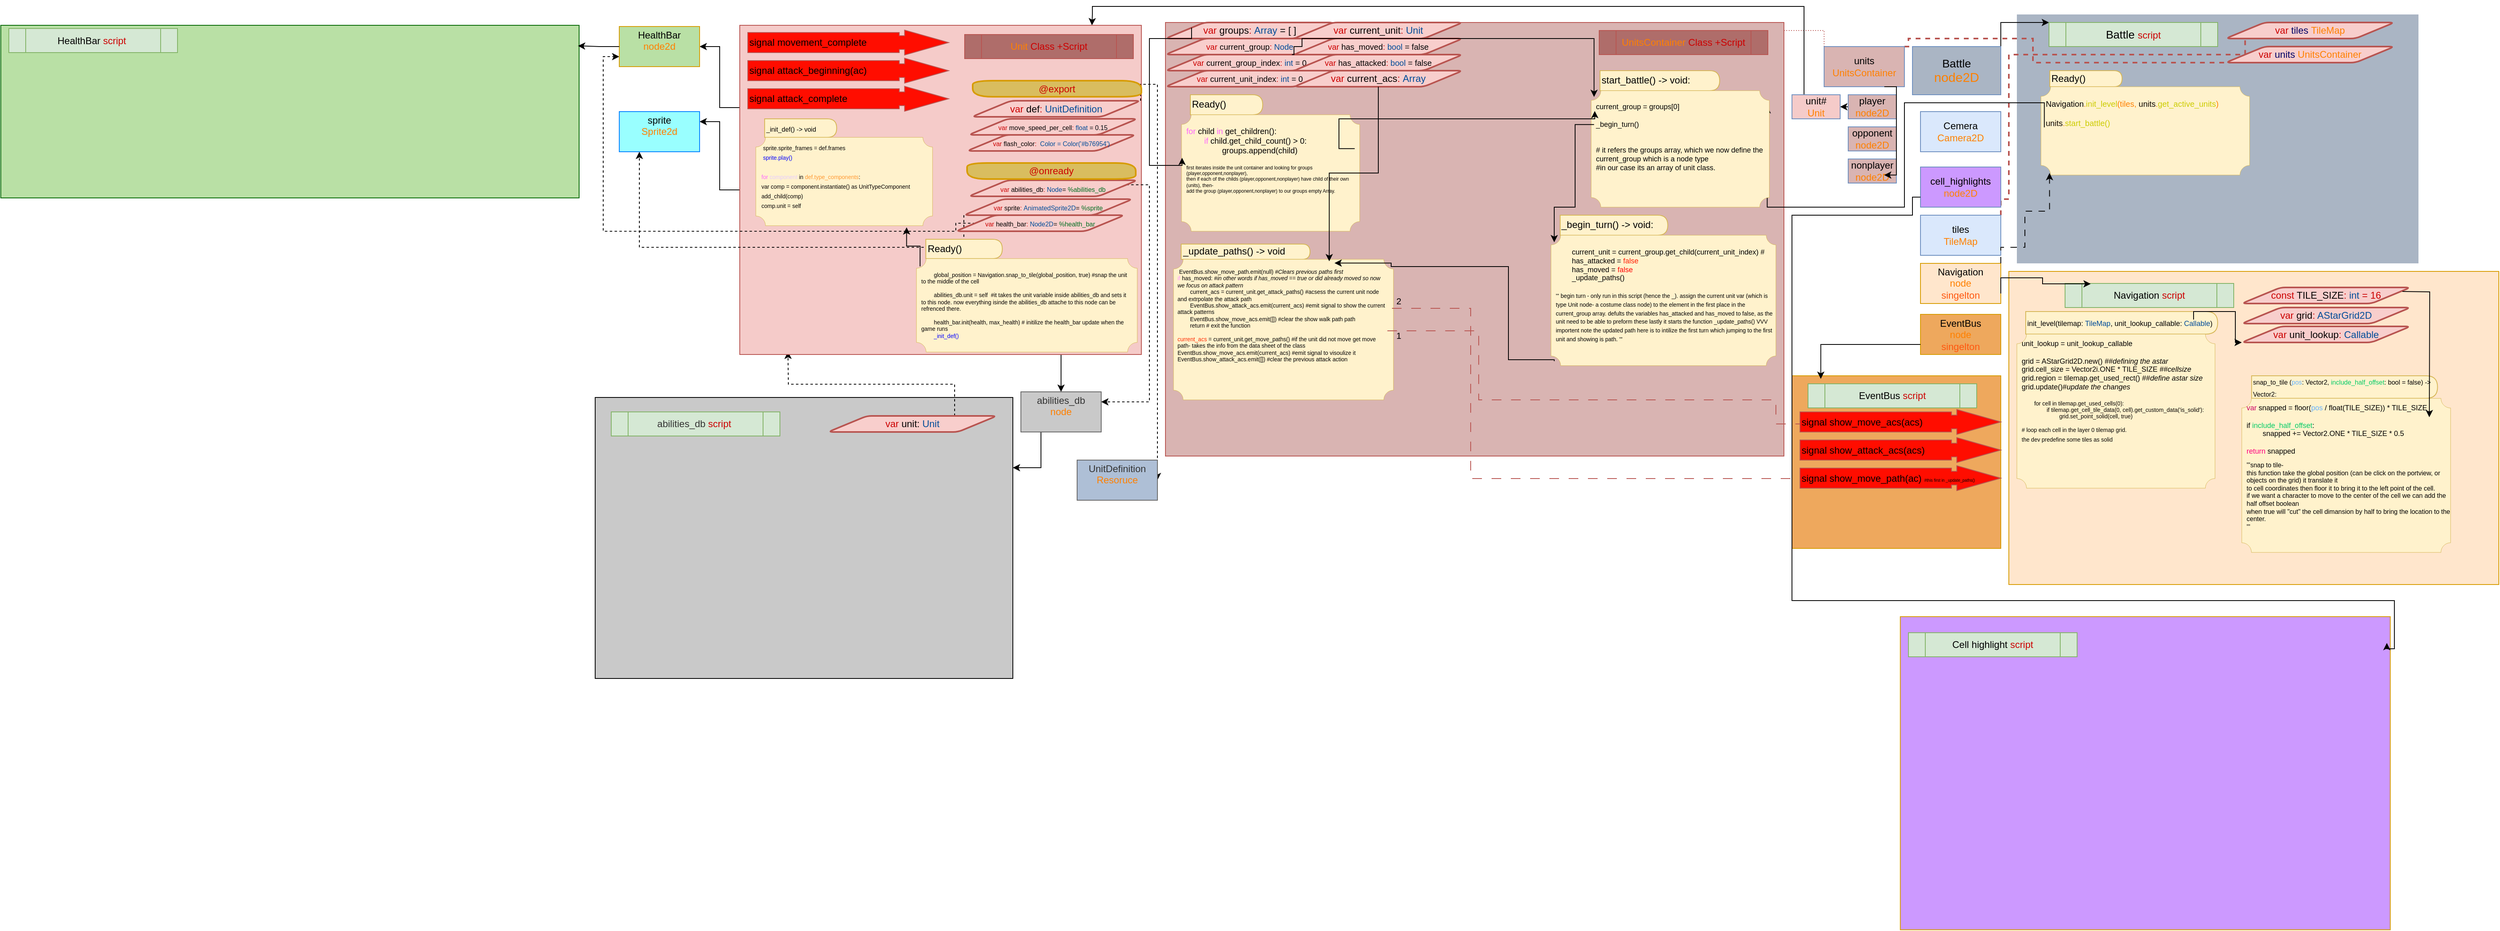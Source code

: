 <mxfile version="24.8.3">
  <diagram name="‫עמוד-1‬" id="4UTmtsU5IGrYidXw7zGl">
    <mxGraphModel dx="3409" dy="1403" grid="1" gridSize="10" guides="1" tooltips="1" connect="1" arrows="1" fold="1" page="1" pageScale="1" pageWidth="1169" pageHeight="827" math="0" shadow="0">
      <root>
        <mxCell id="0" />
        <mxCell id="1" parent="0" />
        <mxCell id="lPmOptHhdy0TYfp4bBg2-40" value="" style="rounded=0;whiteSpace=wrap;html=1;fillColor=#ffe6cc;strokeColor=#d79b00;fillStyle=auto;shadow=0;movable=0;resizable=0;rotatable=0;deletable=0;editable=0;locked=1;connectable=0;" parent="1" vertex="1">
          <mxGeometry x="710" y="320" width="610" height="390" as="geometry" />
        </mxCell>
        <mxCell id="lPmOptHhdy0TYfp4bBg2-33" value="" style="rounded=0;whiteSpace=wrap;html=1;fillColor=#AAB5C4;strokeColor=none;fillStyle=auto;shadow=0;movable=0;resizable=0;rotatable=0;deletable=0;editable=0;locked=1;connectable=0;" parent="1" vertex="1">
          <mxGeometry x="720" width="500" height="310" as="geometry" />
        </mxCell>
        <mxCell id="lPmOptHhdy0TYfp4bBg2-23" style="edgeStyle=orthogonalEdgeStyle;rounded=0;orthogonalLoop=1;jettySize=auto;html=1;exitX=1;exitY=0;exitDx=0;exitDy=0;entryX=0;entryY=0;entryDx=0;entryDy=0;" parent="1" source="lPmOptHhdy0TYfp4bBg2-1" target="lPmOptHhdy0TYfp4bBg2-19" edge="1">
          <mxGeometry relative="1" as="geometry">
            <Array as="points">
              <mxPoint x="700" y="10" />
            </Array>
          </mxGeometry>
        </mxCell>
        <mxCell id="lPmOptHhdy0TYfp4bBg2-1" value="&lt;font style=&quot;font-size: 14px;&quot;&gt;Battle&lt;/font&gt;&lt;div&gt;&lt;font size=&quot;3&quot; color=&quot;#ff8000&quot;&gt;node2D&lt;/font&gt;&lt;/div&gt;" style="rounded=0;whiteSpace=wrap;html=1;fillColor=#AAB5C4;strokeColor=#6c8ebf;" parent="1" vertex="1">
          <mxGeometry x="590" y="40" width="110" height="60" as="geometry" />
        </mxCell>
        <mxCell id="lPmOptHhdy0TYfp4bBg2-25" style="edgeStyle=orthogonalEdgeStyle;rounded=0;orthogonalLoop=1;jettySize=auto;html=1;exitX=1;exitY=0;exitDx=0;exitDy=0;entryX=0;entryY=0.5;entryDx=0;entryDy=0;endArrow=none;endFill=0;dashed=1;strokeWidth=2;fillColor=#f8cecc;strokeColor=#b85450;" parent="1" source="lPmOptHhdy0TYfp4bBg2-2" target="lPmOptHhdy0TYfp4bBg2-21" edge="1">
          <mxGeometry relative="1" as="geometry">
            <Array as="points">
              <mxPoint x="710" y="230" />
              <mxPoint x="710" y="50" />
              <mxPoint x="1004" y="50" />
            </Array>
          </mxGeometry>
        </mxCell>
        <mxCell id="lPmOptHhdy0TYfp4bBg2-2" value="tiles&lt;div&gt;&lt;font color=&quot;#ff8000&quot;&gt;TileMap&lt;/font&gt;&lt;/div&gt;" style="rounded=0;whiteSpace=wrap;html=1;fillColor=#dae8fc;strokeColor=#6c8ebf;" parent="1" vertex="1">
          <mxGeometry x="600" y="250" width="100" height="50" as="geometry" />
        </mxCell>
        <mxCell id="lPmOptHhdy0TYfp4bBg2-3" value="&lt;font style=&quot;font-size: 12px;&quot;&gt;cell_highlights&lt;/font&gt;&lt;div&gt;&lt;font style=&quot;font-size: 12px;&quot; color=&quot;#ff8000&quot;&gt;node2D&lt;/font&gt;&lt;/div&gt;" style="rounded=0;whiteSpace=wrap;html=1;fillColor=#CC99FF;strokeColor=#6c8ebf;" parent="1" vertex="1">
          <mxGeometry x="600" y="190" width="100" height="50" as="geometry" />
        </mxCell>
        <mxCell id="lPmOptHhdy0TYfp4bBg2-24" style="edgeStyle=orthogonalEdgeStyle;rounded=0;orthogonalLoop=1;jettySize=auto;html=1;exitX=1;exitY=0;exitDx=0;exitDy=0;entryX=0;entryY=0.75;entryDx=0;entryDy=0;dashed=1;fillColor=#f8cecc;strokeColor=#b85450;strokeWidth=2;endArrow=none;endFill=0;" parent="1" source="lPmOptHhdy0TYfp4bBg2-4" target="lPmOptHhdy0TYfp4bBg2-22" edge="1">
          <mxGeometry relative="1" as="geometry">
            <Array as="points">
              <mxPoint x="585" y="30" />
              <mxPoint x="740" y="30" />
              <mxPoint x="740" y="60" />
              <mxPoint x="1014" y="60" />
              <mxPoint x="1014" y="54" />
            </Array>
          </mxGeometry>
        </mxCell>
        <mxCell id="lPmOptHhdy0TYfp4bBg2-61" style="edgeStyle=orthogonalEdgeStyle;rounded=0;orthogonalLoop=1;jettySize=auto;html=1;exitX=0;exitY=0;exitDx=0;exitDy=0;entryX=1;entryY=0;entryDx=0;entryDy=0;endArrow=none;endFill=0;dashed=1;dashPattern=1 2;fillColor=#f8cecc;strokeColor=#b85450;" parent="1" source="lPmOptHhdy0TYfp4bBg2-4" target="lPmOptHhdy0TYfp4bBg2-59" edge="1">
          <mxGeometry relative="1" as="geometry" />
        </mxCell>
        <mxCell id="lPmOptHhdy0TYfp4bBg2-4" value="units&lt;div&gt;&lt;font style=&quot;font-size: 12px;&quot; color=&quot;#ff8000&quot;&gt;UnitsContainer&lt;/font&gt;&lt;/div&gt;" style="rounded=0;whiteSpace=wrap;html=1;fillColor=#d9b4b2;strokeColor=#6c8ebf;" parent="1" vertex="1">
          <mxGeometry x="480" y="40" width="100" height="50" as="geometry" />
        </mxCell>
        <mxCell id="lPmOptHhdy0TYfp4bBg2-15" value="Navigation&lt;div&gt;&lt;font color=&quot;#ff8000&quot;&gt;node&lt;/font&gt;&lt;/div&gt;&lt;div&gt;&lt;font color=&quot;#ff570f&quot;&gt;singelton&lt;/font&gt;&lt;/div&gt;" style="rounded=0;whiteSpace=wrap;html=1;fillColor=#ffe6cc;strokeColor=#d79b00;" parent="1" vertex="1">
          <mxGeometry x="600" y="310" width="100" height="50" as="geometry" />
        </mxCell>
        <mxCell id="lPmOptHhdy0TYfp4bBg2-19" value="&lt;span style=&quot;font-size: 14px;&quot;&gt;Battle&amp;nbsp;&lt;/span&gt;&lt;font color=&quot;#cc0000&quot;&gt;script&lt;/font&gt;" style="shape=process;whiteSpace=wrap;html=1;backgroundOutline=1;fillColor=#d5e8d4;strokeColor=#82b366;" parent="1" vertex="1">
          <mxGeometry x="760" y="10" width="210" height="30" as="geometry" />
        </mxCell>
        <mxCell id="lPmOptHhdy0TYfp4bBg2-21" value="&lt;font color=&quot;#cc0000&quot;&gt;var &lt;/font&gt;&lt;font color=&quot;#000066&quot;&gt;tiles&amp;nbsp;&lt;/font&gt;&lt;span style=&quot;color: rgb(255, 128, 0);&quot;&gt;TileMap&lt;/span&gt;" style="shape=parallelogram;html=1;strokeWidth=2;perimeter=parallelogramPerimeter;whiteSpace=wrap;rounded=1;arcSize=12;size=0.23;fillColor=#f8cecc;strokeColor=#b85450;" parent="1" vertex="1">
          <mxGeometry x="980" y="10" width="210" height="20" as="geometry" />
        </mxCell>
        <mxCell id="lPmOptHhdy0TYfp4bBg2-22" value="&lt;font color=&quot;#cc0000&quot;&gt;var &lt;/font&gt;&lt;font color=&quot;#000066&quot;&gt;units&amp;nbsp;&lt;/font&gt;&lt;span style=&quot;color: rgb(255, 128, 0);&quot;&gt;UnitsContainer&lt;/span&gt;" style="shape=parallelogram;html=1;strokeWidth=2;perimeter=parallelogramPerimeter;whiteSpace=wrap;rounded=1;arcSize=12;size=0.23;fillColor=#f8cecc;strokeColor=#b85450;" parent="1" vertex="1">
          <mxGeometry x="980" y="40" width="210" height="20" as="geometry" />
        </mxCell>
        <mxCell id="lPmOptHhdy0TYfp4bBg2-36" value="" style="group" parent="1" vertex="1" connectable="0">
          <mxGeometry x="750" y="70" width="259.77" height="130" as="geometry" />
        </mxCell>
        <mxCell id="lPmOptHhdy0TYfp4bBg2-11" value="Ready()" style="shape=delay;whiteSpace=wrap;html=1;fillColor=#fff2cc;strokeColor=#d6b656;align=left;" parent="lPmOptHhdy0TYfp4bBg2-36" vertex="1">
          <mxGeometry x="11" width="90" height="20" as="geometry" />
        </mxCell>
        <UserObject label="" Notes="#function for playing each sound, the arguments are the player node to play the sound, and the keyword from dic&#xa;#if we have the keyword in the sounds dictonary we continue if not return&#xa; #load the sound file to the player we choose&#xa;#play the sound" id="lPmOptHhdy0TYfp4bBg2-28">
          <mxCell style="html=1;overflow=block;blockSpacing=1;whiteSpace=wrap;fontSize=11.8;align=left;spacing=0;verticalAlign=top;strokeColor=#d6b656;fillOpacity=100;fillColor=#fff2cc;strokeWidth=NaN;lucidId=MKeQQ6PfqjTb;aspect=fixed;verticalLabelPosition=bottom;shape=mxgraph.basic.plaque;dx=6;" parent="lPmOptHhdy0TYfp4bBg2-36" vertex="1">
            <mxGeometry y="20" width="259.77" height="110" as="geometry" />
          </mxCell>
        </UserObject>
        <mxCell id="lPmOptHhdy0TYfp4bBg2-29" value="&lt;font color=&quot;#030100&quot;&gt;Navigation&lt;/font&gt;.&lt;font color=&quot;#cccc00&quot;&gt;init_level&lt;/font&gt;(tiles, &lt;font color=&quot;#0f0800&quot;&gt;units&lt;/font&gt;.&lt;font color=&quot;#cccc00&quot;&gt;get_active_units&lt;/font&gt;)&lt;div&gt;&lt;br&gt;&lt;/div&gt;&lt;div&gt;&lt;font color=&quot;#0f0800&quot;&gt;units&lt;/font&gt;.&lt;font color=&quot;#cccc00&quot;&gt;start_battle()&lt;/font&gt;&lt;br&gt;&lt;/div&gt;" style="strokeColor=none;fillColor=none;whiteSpace=wrap;fontSize=10;align=left;horizontal=1;verticalAlign=top;fontColor=#FF8000;html=1;" parent="lPmOptHhdy0TYfp4bBg2-28" vertex="1">
          <mxGeometry x="4.229" y="9.17" width="248.229" height="83.005" as="geometry" />
        </mxCell>
        <mxCell id="lPmOptHhdy0TYfp4bBg2-37" style="edgeStyle=orthogonalEdgeStyle;rounded=0;orthogonalLoop=1;jettySize=auto;html=1;exitX=1;exitY=0;exitDx=0;exitDy=0;entryX=0.041;entryY=0.977;entryDx=0;entryDy=0;entryPerimeter=0;dashed=1;dashPattern=8 8;" parent="1" source="lPmOptHhdy0TYfp4bBg2-15" target="lPmOptHhdy0TYfp4bBg2-28" edge="1">
          <mxGeometry relative="1" as="geometry">
            <Array as="points">
              <mxPoint x="730" y="290" />
              <mxPoint x="730" y="245" />
              <mxPoint x="761" y="245" />
            </Array>
          </mxGeometry>
        </mxCell>
        <mxCell id="lPmOptHhdy0TYfp4bBg2-38" value="Navigation&amp;nbsp;&lt;font color=&quot;#cc0000&quot;&gt;script&lt;/font&gt;" style="shape=process;whiteSpace=wrap;html=1;backgroundOutline=1;fillColor=#d5e8d4;strokeColor=#82b366;" parent="1" vertex="1">
          <mxGeometry x="780" y="335" width="210" height="30" as="geometry" />
        </mxCell>
        <mxCell id="lPmOptHhdy0TYfp4bBg2-39" style="edgeStyle=orthogonalEdgeStyle;rounded=0;orthogonalLoop=1;jettySize=auto;html=1;exitX=1;exitY=0.75;exitDx=0;exitDy=0;entryX=0.152;entryY=0.018;entryDx=0;entryDy=0;entryPerimeter=0;" parent="1" source="lPmOptHhdy0TYfp4bBg2-15" target="lPmOptHhdy0TYfp4bBg2-38" edge="1">
          <mxGeometry relative="1" as="geometry">
            <Array as="points">
              <mxPoint x="752" y="328" />
            </Array>
          </mxGeometry>
        </mxCell>
        <mxCell id="lPmOptHhdy0TYfp4bBg2-41" value="&lt;font color=&quot;#cc0000&quot;&gt;const &lt;/font&gt;&lt;font color=&quot;#030000&quot;&gt;TILE_SIZE&lt;/font&gt;&lt;font color=&quot;#cc0000&quot;&gt;: &lt;/font&gt;&lt;font color=&quot;#004c99&quot;&gt;int &lt;/font&gt;&lt;font color=&quot;#cc0000&quot;&gt;= 16&lt;/font&gt;" style="shape=parallelogram;html=1;strokeWidth=2;perimeter=parallelogramPerimeter;whiteSpace=wrap;rounded=1;arcSize=12;size=0.23;fillColor=#f8cecc;strokeColor=#b85450;" parent="1" vertex="1">
          <mxGeometry x="1000" y="340" width="210" height="20" as="geometry" />
        </mxCell>
        <mxCell id="lPmOptHhdy0TYfp4bBg2-42" value="&lt;font color=&quot;#cc0000&quot;&gt;var &lt;/font&gt;&lt;font color=&quot;#080000&quot;&gt;grid&lt;/font&gt;&lt;font color=&quot;#cc0000&quot;&gt;: &lt;/font&gt;&lt;font color=&quot;#004c99&quot;&gt;AStarGrid2D&lt;/font&gt;" style="shape=parallelogram;html=1;strokeWidth=2;perimeter=parallelogramPerimeter;whiteSpace=wrap;rounded=1;arcSize=12;size=0.23;fillColor=#f8cecc;strokeColor=#b85450;" parent="1" vertex="1">
          <mxGeometry x="1000" y="365" width="210" height="20" as="geometry" />
        </mxCell>
        <mxCell id="lPmOptHhdy0TYfp4bBg2-43" value="&lt;font color=&quot;#cc0000&quot;&gt;var &lt;/font&gt;&lt;font color=&quot;#030000&quot;&gt;unit_lookup&lt;/font&gt;&lt;font color=&quot;#cc0000&quot;&gt;: &lt;/font&gt;&lt;font color=&quot;#004c99&quot;&gt;Callable&lt;/font&gt;" style="shape=parallelogram;html=1;strokeWidth=2;perimeter=parallelogramPerimeter;whiteSpace=wrap;rounded=1;arcSize=12;size=0.23;fillColor=#f8cecc;strokeColor=#b85450;" parent="1" vertex="1">
          <mxGeometry x="1000" y="388.5" width="210" height="20" as="geometry" />
        </mxCell>
        <mxCell id="lPmOptHhdy0TYfp4bBg2-44" value="" style="group" parent="1" vertex="1" connectable="0">
          <mxGeometry x="720" y="370" width="270" height="220" as="geometry" />
        </mxCell>
        <mxCell id="lPmOptHhdy0TYfp4bBg2-45" value="&lt;font style=&quot;font-size: 9px;&quot;&gt;init_level(tilemap: &lt;font color=&quot;#004c99&quot;&gt;TileMap&lt;/font&gt;, unit_lookup_callable: &lt;font color=&quot;#004c99&quot;&gt;Callable&lt;/font&gt;)&lt;/font&gt;" style="shape=delay;whiteSpace=wrap;html=1;fillColor=#fff2cc;strokeColor=#d6b656;align=left;" parent="lPmOptHhdy0TYfp4bBg2-44" vertex="1">
          <mxGeometry x="11" width="239" height="28.115" as="geometry" />
        </mxCell>
        <UserObject label="" Notes="#function for playing each sound, the arguments are the player node to play the sound, and the keyword from dic&#xa;#if we have the keyword in the sounds dictonary we continue if not return&#xa; #load the sound file to the player we choose&#xa;#play the sound" id="lPmOptHhdy0TYfp4bBg2-46">
          <mxCell style="html=1;overflow=block;blockSpacing=1;whiteSpace=wrap;fontSize=11.8;align=left;spacing=0;verticalAlign=top;strokeColor=#d6b656;fillOpacity=100;fillColor=#fff2cc;strokeWidth=NaN;lucidId=MKeQQ6PfqjTb;aspect=fixed;verticalLabelPosition=bottom;shape=mxgraph.basic.plaque;dx=6;" parent="lPmOptHhdy0TYfp4bBg2-44" vertex="1">
            <mxGeometry y="28.115" width="246.709" height="191.885" as="geometry" />
          </mxCell>
        </UserObject>
        <mxCell id="lPmOptHhdy0TYfp4bBg2-47" value="&lt;div style=&quot;font-size: 9px;&quot;&gt;&lt;font style=&quot;font-size: 9px;&quot;&gt;&lt;font style=&quot;font-size: 9px;&quot; color=&quot;#030100&quot;&gt;unit_lookup = unit_lookup_callable&lt;/font&gt;&lt;br&gt;&lt;/font&gt;&lt;/div&gt;&lt;div style=&quot;font-size: 9px;&quot;&gt;&lt;font style=&quot;font-size: 9px;&quot;&gt;&lt;br&gt;&lt;/font&gt;&lt;/div&gt;&lt;div style=&quot;&quot;&gt;&lt;div style=&quot;font-size: 9px;&quot;&gt;&lt;span style=&quot;white-space: normal;&quot;&gt;&lt;font style=&quot;font-size: 9px;&quot; color=&quot;#050300&quot;&gt;grid = AStarGrid2D.new() &lt;i&gt;##defining the astar&lt;/i&gt;&lt;/font&gt;&lt;/span&gt;&lt;/div&gt;&lt;div style=&quot;font-size: 9px;&quot;&gt;&lt;span style=&quot;white-space: normal;&quot;&gt;&lt;font style=&quot;font-size: 9px;&quot; color=&quot;#050300&quot;&gt;grid.cell_size = Vector2i.ONE * TILE_SIZE &lt;i&gt;##cellsize&lt;/i&gt;&lt;/font&gt;&lt;/span&gt;&lt;/div&gt;&lt;div style=&quot;font-size: 9px;&quot;&gt;&lt;span style=&quot;white-space: normal;&quot;&gt;&lt;font style=&quot;font-size: 9px;&quot; color=&quot;#050300&quot;&gt;grid.region = tilemap.get_used_rect() ##&lt;i&gt;define astar size&lt;/i&gt;&lt;/font&gt;&lt;/span&gt;&lt;/div&gt;&lt;div style=&quot;font-size: 9px;&quot;&gt;&lt;span style=&quot;white-space: normal;&quot;&gt;&lt;font style=&quot;font-size: 9px;&quot; color=&quot;#050300&quot;&gt;grid.update()#&lt;i&gt;update the changes&lt;/i&gt;&lt;/font&gt;&lt;/span&gt;&lt;/div&gt;&lt;div style=&quot;font-size: 9px;&quot;&gt;&lt;span style=&quot;white-space: normal;&quot;&gt;&lt;font style=&quot;font-size: 9px;&quot; color=&quot;#050300&quot;&gt;&lt;i&gt;&lt;br&gt;&lt;/i&gt;&lt;/font&gt;&lt;/span&gt;&lt;/div&gt;&lt;div style=&quot;&quot;&gt;&lt;font style=&quot;&quot; color=&quot;#050300&quot;&gt;&lt;div style=&quot;font-size: 7px;&quot;&gt;&lt;span style=&quot;white-space: pre;&quot;&gt;&#x9;&lt;/span&gt;for cell in tilemap.get_used_cells(0):&lt;/div&gt;&lt;div style=&quot;font-size: 7px;&quot;&gt;&lt;span style=&quot;white-space: pre;&quot;&gt;&#x9;&lt;/span&gt;&lt;span style=&quot;white-space: pre;&quot;&gt;&#x9;&lt;/span&gt;if tilemap.get_cell_tile_data(0, cell).get_custom_data(&#39;is_solid&#39;):&lt;/div&gt;&lt;div style=&quot;font-size: 7px;&quot;&gt;&lt;span style=&quot;white-space: pre;&quot;&gt;&#x9;&lt;/span&gt;&lt;span style=&quot;white-space: pre;&quot;&gt;&#x9;&lt;/span&gt;&lt;span style=&quot;white-space: pre;&quot;&gt;&#x9;&lt;/span&gt;grid.set_point_solid(cell, true)&lt;/div&gt;&lt;div style=&quot;font-size: 7px;&quot;&gt;&lt;br&gt;&lt;/div&gt;&lt;div style=&quot;font-size: 7px;&quot;&gt;#&amp;nbsp;loop each cell in the layer 0 tilemap grid.&lt;/div&gt;&lt;div style=&quot;&quot;&gt;&lt;span style=&quot;font-size: 7px;&quot;&gt;the dev predefine some tiles as solid&lt;/span&gt;&lt;br&gt;&lt;/div&gt;&lt;/font&gt;&lt;/div&gt;&lt;/div&gt;" style="strokeColor=none;fillColor=none;whiteSpace=wrap;fontSize=10;align=left;horizontal=1;verticalAlign=top;fontColor=#FF8000;html=1;" parent="lPmOptHhdy0TYfp4bBg2-46" vertex="1">
          <mxGeometry x="3.865" width="242.844" height="146.198" as="geometry" />
        </mxCell>
        <mxCell id="lPmOptHhdy0TYfp4bBg2-51" style="edgeStyle=orthogonalEdgeStyle;rounded=0;orthogonalLoop=1;jettySize=auto;html=1;entryX=0;entryY=1;entryDx=0;entryDy=0;" parent="1" target="lPmOptHhdy0TYfp4bBg2-43" edge="1">
          <mxGeometry relative="1" as="geometry">
            <mxPoint x="940" y="380" as="sourcePoint" />
            <Array as="points">
              <mxPoint x="940" y="370" />
              <mxPoint x="992" y="370" />
              <mxPoint x="992" y="409" />
            </Array>
          </mxGeometry>
        </mxCell>
        <mxCell id="lPmOptHhdy0TYfp4bBg2-54" value="" style="group" parent="1" vertex="1" connectable="0">
          <mxGeometry x="1000" y="450" width="300" height="220" as="geometry" />
        </mxCell>
        <mxCell id="lPmOptHhdy0TYfp4bBg2-55" value="&lt;font style=&quot;font-size: 8px;&quot;&gt;snap_to_tile (&lt;font color=&quot;#66b2ff&quot;&gt;pos&lt;/font&gt;: Vector2, &lt;font color=&quot;#00cc66&quot;&gt;include_half_offset&lt;/font&gt;: bool = false) -&amp;gt; Vector2:&lt;/font&gt;" style="shape=delay;whiteSpace=wrap;html=1;fillColor=#fff2cc;strokeColor=#d6b656;align=left;" parent="lPmOptHhdy0TYfp4bBg2-54" vertex="1">
          <mxGeometry x="12.225" width="231.525" height="28.12" as="geometry" />
        </mxCell>
        <UserObject label="" Notes="#function for playing each sound, the arguments are the player node to play the sound, and the keyword from dic&#xa;#if we have the keyword in the sounds dictonary we continue if not return&#xa; #load the sound file to the player we choose&#xa;#play the sound" id="lPmOptHhdy0TYfp4bBg2-56">
          <mxCell style="html=1;overflow=block;blockSpacing=1;whiteSpace=wrap;fontSize=11.8;align=left;spacing=0;verticalAlign=top;strokeColor=#d6b656;fillOpacity=100;fillColor=#fff2cc;strokeWidth=NaN;lucidId=MKeQQ6PfqjTb;aspect=fixed;verticalLabelPosition=bottom;shape=mxgraph.basic.plaque;dx=6;" parent="lPmOptHhdy0TYfp4bBg2-54" vertex="1">
            <mxGeometry y="28.12" width="260" height="191.88" as="geometry" />
          </mxCell>
        </UserObject>
        <mxCell id="lPmOptHhdy0TYfp4bBg2-57" value="&lt;div style=&quot;font-size: 6px;&quot;&gt;&lt;div style=&quot;font-size: 9px;&quot;&gt;&lt;font color=&quot;#cc0066&quot;&gt;var &lt;/font&gt;&lt;font color=&quot;#000000&quot;&gt;snapped = floor(&lt;/font&gt;&lt;font color=&quot;#66b2ff&quot;&gt;pos &lt;/font&gt;&lt;font color=&quot;#000000&quot;&gt;/ float(TILE_SIZE)) * TILE_SIZE&lt;/font&gt;&lt;/div&gt;&lt;div style=&quot;font-size: 9px;&quot;&gt;&lt;span style=&quot;white-space:pre&quot;&gt;&lt;font color=&quot;#000000&quot;&gt;&#x9;&lt;/font&gt;&lt;/span&gt;&lt;/div&gt;&lt;div style=&quot;font-size: 9px;&quot;&gt;&lt;font color=&quot;#000000&quot;&gt;if &lt;/font&gt;&lt;font color=&quot;#00cc66&quot;&gt;include_half_offset&lt;/font&gt;&lt;font color=&quot;#000000&quot;&gt;:&lt;/font&gt;&lt;/div&gt;&lt;div style=&quot;font-size: 9px;&quot;&gt;&lt;font color=&quot;#000000&quot;&gt;&lt;span style=&quot;white-space:pre&quot;&gt;&#x9;&lt;/span&gt;snapped += Vector2.ONE * TILE_SIZE * 0.5&lt;/font&gt;&lt;/div&gt;&lt;div style=&quot;font-size: 9px;&quot;&gt;&lt;span style=&quot;white-space:pre&quot;&gt;&lt;font color=&quot;#000000&quot;&gt;&#x9;&lt;/font&gt;&lt;/span&gt;&lt;/div&gt;&lt;div style=&quot;font-size: 9px;&quot;&gt;&lt;font color=&quot;#ff0080&quot;&gt;return &lt;/font&gt;&lt;font color=&quot;#000000&quot;&gt;snapped&lt;/font&gt;&lt;/div&gt;&lt;div style=&quot;&quot;&gt;&lt;font style=&quot;font-size: 6px;&quot; color=&quot;#000000&quot;&gt;&lt;br&gt;&lt;/font&gt;&lt;/div&gt;&lt;div style=&quot;font-size: 8px;&quot;&gt;&lt;font style=&quot;font-size: 8px;&quot; color=&quot;#000000&quot;&gt;&lt;div style=&quot;&quot;&gt;&#39;&#39;&#39;snap to tile-&lt;/div&gt;&lt;div style=&quot;&quot;&gt;this function take the global position (can be click on the portview, or objects on the grid) it translate it&lt;/div&gt;&lt;div style=&quot;&quot;&gt;to cell coordinates then floor it to bring it to the left point of the cell.&lt;/div&gt;&lt;div style=&quot;&quot;&gt;if we want a character to move to the center of the cell we can add the half offset boolean&lt;/div&gt;&lt;div style=&quot;&quot;&gt;when true will &quot;cut&quot; the cell dimansion by half to bring the location to the center.&lt;/div&gt;&lt;div style=&quot;&quot;&gt;&#39;&#39;&#39;&lt;/div&gt;&lt;/font&gt;&lt;/div&gt;&lt;/div&gt;" style="strokeColor=none;fillColor=none;whiteSpace=wrap;fontSize=10;align=left;horizontal=1;verticalAlign=top;fontColor=#FF8000;html=1;" parent="lPmOptHhdy0TYfp4bBg2-56" vertex="1">
          <mxGeometry x="3.87" width="256.13" height="170" as="geometry" />
        </mxCell>
        <mxCell id="lPmOptHhdy0TYfp4bBg2-58" style="edgeStyle=orthogonalEdgeStyle;rounded=0;orthogonalLoop=1;jettySize=auto;html=1;exitX=1;exitY=0;exitDx=0;exitDy=0;entryX=0.999;entryY=0.135;entryDx=0;entryDy=0;entryPerimeter=0;" parent="1" edge="1">
          <mxGeometry relative="1" as="geometry">
            <mxPoint x="1200" y="345" as="sourcePoint" />
            <mxPoint x="1233.51" y="501.618" as="targetPoint" />
          </mxGeometry>
        </mxCell>
        <mxCell id="lPmOptHhdy0TYfp4bBg2-59" value="" style="rounded=0;whiteSpace=wrap;html=1;fillColor=#D9B4B2;strokeColor=#b85450;fillStyle=auto;shadow=0;movable=1;resizable=1;rotatable=1;deletable=1;editable=1;locked=0;connectable=1;" parent="1" vertex="1">
          <mxGeometry x="-340" y="10" width="770" height="540" as="geometry" />
        </mxCell>
        <mxCell id="lPmOptHhdy0TYfp4bBg2-60" value="&lt;span style=&quot;color: rgb(255, 128, 0);&quot;&gt;UnitsContainer&amp;nbsp;&lt;/span&gt;&lt;font color=&quot;#cc0000&quot;&gt;Class +Script&lt;/font&gt;" style="shape=process;whiteSpace=wrap;html=1;backgroundOutline=1;fillColor=#af6d6a;strokeColor=#b85450;" parent="1" vertex="1">
          <mxGeometry x="200" y="20" width="210" height="30" as="geometry" />
        </mxCell>
        <mxCell id="lPmOptHhdy0TYfp4bBg2-63" value="&lt;font color=&quot;#cc0000&quot;&gt;var&amp;nbsp;&lt;/font&gt;&lt;font color=&quot;#030000&quot;&gt;groups&lt;/font&gt;&lt;font color=&quot;#cc0000&quot;&gt;:&amp;nbsp;&lt;/font&gt;&lt;font color=&quot;#004c99&quot;&gt;Array &lt;/font&gt;= [ ]" style="shape=parallelogram;html=1;strokeWidth=2;perimeter=parallelogramPerimeter;whiteSpace=wrap;rounded=1;arcSize=12;size=0.23;fillColor=#f8cecc;strokeColor=#b85450;movable=1;resizable=1;rotatable=1;deletable=1;editable=1;locked=0;connectable=1;" parent="1" vertex="1">
          <mxGeometry x="-340" y="10" width="210" height="20" as="geometry" />
        </mxCell>
        <mxCell id="lPmOptHhdy0TYfp4bBg2-79" style="edgeStyle=orthogonalEdgeStyle;rounded=0;orthogonalLoop=1;jettySize=auto;html=1;exitX=0;exitY=0.5;exitDx=0;exitDy=0;entryX=1.017;entryY=0.083;entryDx=0;entryDy=0;entryPerimeter=0;" parent="1" source="lPmOptHhdy0TYfp4bBg2-29" target="lPmOptHhdy0TYfp4bBg2-78" edge="1">
          <mxGeometry relative="1" as="geometry">
            <Array as="points">
              <mxPoint x="754" y="110" />
              <mxPoint x="580" y="110" />
              <mxPoint x="580" y="240" />
              <mxPoint x="409" y="240" />
            </Array>
          </mxGeometry>
        </mxCell>
        <mxCell id="lPmOptHhdy0TYfp4bBg2-64" value="&lt;font style=&quot;font-size: 10px;&quot;&gt;&lt;font color=&quot;#cc0000&quot;&gt;var&amp;nbsp;&lt;/font&gt;&lt;font color=&quot;#030000&quot;&gt;current_group&lt;/font&gt;&lt;font color=&quot;#cc0000&quot;&gt;:&amp;nbsp;&lt;/font&gt;&lt;font color=&quot;#004c99&quot;&gt;Node&lt;/font&gt;&lt;/font&gt;" style="shape=parallelogram;html=1;strokeWidth=2;perimeter=parallelogramPerimeter;whiteSpace=wrap;rounded=1;arcSize=12;size=0.23;fillColor=#f8cecc;strokeColor=#b85450;movable=1;resizable=1;rotatable=1;deletable=1;editable=1;locked=0;connectable=1;" parent="1" vertex="1">
          <mxGeometry x="-340" y="30" width="210" height="20" as="geometry" />
        </mxCell>
        <mxCell id="lPmOptHhdy0TYfp4bBg2-65" value="&lt;font style=&quot;font-size: 10px;&quot;&gt;&lt;font style=&quot;&quot; color=&quot;#cc0000&quot;&gt;var&amp;nbsp;&lt;/font&gt;&lt;font style=&quot;&quot; color=&quot;#030000&quot;&gt;current_group_index&lt;/font&gt;&lt;font style=&quot;&quot; color=&quot;#cc0000&quot;&gt;:&amp;nbsp;&lt;/font&gt;&lt;font style=&quot;&quot; color=&quot;#004c99&quot;&gt;int &lt;/font&gt;= 0&lt;/font&gt;" style="shape=parallelogram;html=1;strokeWidth=2;perimeter=parallelogramPerimeter;whiteSpace=wrap;rounded=1;arcSize=12;size=0.23;fillColor=#f8cecc;strokeColor=#b85450;movable=1;resizable=1;rotatable=1;deletable=1;editable=1;locked=0;connectable=1;" parent="1" vertex="1">
          <mxGeometry x="-340" y="50" width="210" height="20" as="geometry" />
        </mxCell>
        <mxCell id="lPmOptHhdy0TYfp4bBg2-66" value="&lt;font style=&quot;font-size: 10px;&quot;&gt;&lt;font color=&quot;#cc0000&quot;&gt;var&amp;nbsp;&lt;/font&gt;&lt;font color=&quot;#030000&quot;&gt;current_unit_index&lt;/font&gt;&lt;font color=&quot;#cc0000&quot;&gt;:&amp;nbsp;&lt;/font&gt;&lt;font color=&quot;#004c99&quot;&gt;int &lt;/font&gt;= 0&lt;/font&gt;" style="shape=parallelogram;html=1;strokeWidth=2;perimeter=parallelogramPerimeter;whiteSpace=wrap;rounded=1;arcSize=12;size=0.23;fillColor=#f8cecc;strokeColor=#b85450;movable=1;resizable=1;rotatable=1;deletable=1;editable=1;locked=0;connectable=1;" parent="1" vertex="1">
          <mxGeometry x="-340" y="70" width="210" height="20" as="geometry" />
        </mxCell>
        <mxCell id="lPmOptHhdy0TYfp4bBg2-67" value="&lt;font color=&quot;#cc0000&quot;&gt;var&amp;nbsp;&lt;/font&gt;&lt;font color=&quot;#030000&quot;&gt;current_unit&lt;/font&gt;&lt;font color=&quot;#cc0000&quot;&gt;:&amp;nbsp;&lt;/font&gt;&lt;font color=&quot;#004c99&quot;&gt;Unit&lt;/font&gt;" style="shape=parallelogram;html=1;strokeWidth=2;perimeter=parallelogramPerimeter;whiteSpace=wrap;rounded=1;arcSize=12;size=0.23;fillColor=#f8cecc;strokeColor=#b85450;movable=1;resizable=1;rotatable=1;deletable=1;editable=1;locked=0;connectable=1;" parent="1" vertex="1">
          <mxGeometry x="-180" y="10" width="210" height="20" as="geometry" />
        </mxCell>
        <mxCell id="lPmOptHhdy0TYfp4bBg2-68" value="&lt;font style=&quot;font-size: 10px;&quot;&gt;&lt;font color=&quot;#cc0000&quot;&gt;var&amp;nbsp;&lt;/font&gt;&lt;font color=&quot;#030000&quot;&gt;has_moved&lt;/font&gt;&lt;font color=&quot;#cc0000&quot;&gt;:&amp;nbsp;&lt;/font&gt;&lt;font color=&quot;#004c99&quot;&gt;bool &lt;/font&gt;&lt;font color=&quot;#000305&quot;&gt;= false&lt;/font&gt;&lt;/font&gt;" style="shape=parallelogram;html=1;strokeWidth=2;perimeter=parallelogramPerimeter;whiteSpace=wrap;rounded=1;arcSize=12;size=0.23;fillColor=#f8cecc;strokeColor=#b85450;movable=1;resizable=1;rotatable=1;deletable=1;editable=1;locked=0;connectable=1;" parent="1" vertex="1">
          <mxGeometry x="-180" y="30" width="210" height="20" as="geometry" />
        </mxCell>
        <mxCell id="lPmOptHhdy0TYfp4bBg2-69" value="&lt;font style=&quot;font-size: 10px;&quot; color=&quot;#cc0000&quot;&gt;var&amp;nbsp;&lt;/font&gt;&lt;font style=&quot;&quot;&gt;&lt;font color=&quot;#030000&quot;&gt;&lt;span style=&quot;font-size: 10px;&quot;&gt;has_attacked&lt;/span&gt;&lt;/font&gt;&lt;font color=&quot;#cc0000&quot;&gt;&lt;span style=&quot;font-size: 10px;&quot;&gt;:&amp;nbsp;&lt;/span&gt;&lt;/font&gt;&lt;/font&gt;&lt;font style=&quot;font-size: 10px;&quot; color=&quot;#004c99&quot;&gt;bool&amp;nbsp;&lt;/font&gt;&lt;font style=&quot;font-size: 10px;&quot; color=&quot;#000305&quot;&gt;= false&lt;/font&gt;" style="shape=parallelogram;html=1;strokeWidth=2;perimeter=parallelogramPerimeter;whiteSpace=wrap;rounded=1;arcSize=12;size=0.23;fillColor=#f8cecc;strokeColor=#b85450;movable=1;resizable=1;rotatable=1;deletable=1;editable=1;locked=0;connectable=1;" parent="1" vertex="1">
          <mxGeometry x="-180" y="50" width="210" height="20" as="geometry" />
        </mxCell>
        <mxCell id="lPmOptHhdy0TYfp4bBg2-70" value="&lt;font color=&quot;#cc0000&quot;&gt;var&amp;nbsp;&lt;/font&gt;&lt;font color=&quot;#030000&quot;&gt;current_acs&lt;/font&gt;&lt;font color=&quot;#cc0000&quot;&gt;:&amp;nbsp;&lt;/font&gt;&lt;font color=&quot;#004c99&quot;&gt;Array&lt;/font&gt;" style="shape=parallelogram;html=1;strokeWidth=2;perimeter=parallelogramPerimeter;whiteSpace=wrap;rounded=1;arcSize=12;size=0.23;fillColor=#f8cecc;strokeColor=#b85450;movable=1;resizable=1;rotatable=1;deletable=1;editable=1;locked=0;connectable=1;" parent="1" vertex="1">
          <mxGeometry x="-180" y="70" width="210" height="20" as="geometry" />
        </mxCell>
        <mxCell id="lPmOptHhdy0TYfp4bBg2-71" value="" style="group;movable=1;resizable=1;rotatable=1;deletable=1;editable=1;locked=0;connectable=1;" parent="1" vertex="1" connectable="0">
          <mxGeometry x="-320" y="100" width="260" height="170" as="geometry" />
        </mxCell>
        <mxCell id="lPmOptHhdy0TYfp4bBg2-72" value="Ready()" style="shape=delay;whiteSpace=wrap;html=1;fillColor=#fff2cc;strokeColor=#d6b656;align=left;movable=1;resizable=1;rotatable=1;deletable=1;editable=1;locked=0;connectable=1;" parent="lPmOptHhdy0TYfp4bBg2-71" vertex="1">
          <mxGeometry x="11.01" width="90.08" height="24.942" as="geometry" />
        </mxCell>
        <UserObject label="" Notes="#function for playing each sound, the arguments are the player node to play the sound, and the keyword from dic&#xa;#if we have the keyword in the sounds dictonary we continue if not return&#xa; #load the sound file to the player we choose&#xa;#play the sound" id="lPmOptHhdy0TYfp4bBg2-73">
          <mxCell style="html=1;overflow=block;blockSpacing=1;whiteSpace=wrap;fontSize=11.8;align=left;spacing=0;verticalAlign=top;strokeColor=#d6b656;fillOpacity=100;fillColor=#fff2cc;strokeWidth=NaN;lucidId=MKeQQ6PfqjTb;aspect=fixed;verticalLabelPosition=bottom;shape=mxgraph.basic.plaque;dx=6;movable=1;resizable=1;rotatable=1;deletable=1;editable=1;locked=0;connectable=1;" parent="lPmOptHhdy0TYfp4bBg2-71" vertex="1">
            <mxGeometry y="24.942" width="221.853" height="145.058" as="geometry" />
          </mxCell>
        </UserObject>
        <mxCell id="lPmOptHhdy0TYfp4bBg2-74" value="&lt;div&gt;&lt;div&gt;&lt;span style=&quot;white-space: normal;&quot;&gt;&lt;font color=&quot;#ff66ff&quot;&gt;for &lt;/font&gt;&lt;font color=&quot;#030100&quot;&gt;child &lt;/font&gt;&lt;font color=&quot;#ff66ff&quot;&gt;in &lt;/font&gt;&lt;font color=&quot;#030100&quot;&gt;get_children():&lt;/font&gt;&lt;/span&gt;&lt;/div&gt;&lt;div&gt;&lt;span style=&quot;white-space: normal;&quot;&gt;&lt;span style=&quot;color: rgb(3, 1, 0); white-space: pre;&quot;&gt;&#x9;&lt;/span&gt;&lt;font color=&quot;#ff66ff&quot;&gt;if &lt;/font&gt;&lt;font color=&quot;#030100&quot;&gt;child.get_child_count() &amp;gt; 0:&lt;/font&gt;&lt;/span&gt;&lt;/div&gt;&lt;div&gt;&lt;font color=&quot;#030100&quot;&gt;&lt;span style=&quot;white-space: normal;&quot;&gt;&lt;span style=&quot;white-space:pre&quot;&gt;&#x9;&lt;span style=&quot;white-space: pre;&quot;&gt;&#x9;&lt;/span&gt;&lt;/span&gt;groups.append(child)&lt;/span&gt;&lt;/font&gt;&lt;/div&gt;&lt;/div&gt;&lt;div&gt;&lt;font color=&quot;#030100&quot;&gt;&lt;span style=&quot;white-space: normal;&quot;&gt;&lt;br&gt;&lt;/span&gt;&lt;/font&gt;&lt;/div&gt;&lt;div style=&quot;font-size: 6px;&quot;&gt;&lt;font style=&quot;font-size: 6px;&quot; color=&quot;#030100&quot;&gt;&lt;div style=&quot;&quot;&gt;first iterates inside the unit container and looking for groups (player,opponent,nonplayer),&lt;/div&gt;&lt;div style=&quot;&quot;&gt;then if each of the childs (player,opponent,nonplayer) have child of their own (units), then-&lt;/div&gt;&lt;div style=&quot;&quot;&gt;add the group (player,opponent,nonplayer) to our groups empty Array.&lt;/div&gt;&lt;/font&gt;&lt;/div&gt;" style="strokeColor=none;fillColor=none;whiteSpace=wrap;fontSize=10;align=left;horizontal=1;verticalAlign=top;fontColor=#FF8000;html=1;movable=1;resizable=1;rotatable=1;deletable=1;editable=1;locked=0;connectable=1;" parent="lPmOptHhdy0TYfp4bBg2-73" vertex="1">
          <mxGeometry x="3.609" y="7.833" width="211.998" height="137.225" as="geometry" />
        </mxCell>
        <mxCell id="lPmOptHhdy0TYfp4bBg2-75" value="" style="group" parent="1" vertex="1" connectable="0">
          <mxGeometry x="190" y="70" width="260" height="170" as="geometry" />
        </mxCell>
        <mxCell id="lPmOptHhdy0TYfp4bBg2-76" value="start_battle() -&amp;gt; void:" style="shape=delay;whiteSpace=wrap;html=1;fillColor=#fff2cc;strokeColor=#d6b656;align=left;movable=1;resizable=1;rotatable=1;deletable=1;editable=1;locked=0;connectable=1;" parent="lPmOptHhdy0TYfp4bBg2-75" vertex="1">
          <mxGeometry x="11.01" width="148.99" height="24.94" as="geometry" />
        </mxCell>
        <UserObject label="" Notes="#function for playing each sound, the arguments are the player node to play the sound, and the keyword from dic&#xa;#if we have the keyword in the sounds dictonary we continue if not return&#xa; #load the sound file to the player we choose&#xa;#play the sound" id="lPmOptHhdy0TYfp4bBg2-77">
          <mxCell style="html=1;overflow=block;blockSpacing=1;whiteSpace=wrap;fontSize=11.8;align=left;spacing=0;verticalAlign=top;strokeColor=#d6b656;fillOpacity=100;fillColor=#fff2cc;strokeWidth=NaN;lucidId=MKeQQ6PfqjTb;aspect=fixed;verticalLabelPosition=bottom;shape=mxgraph.basic.plaque;dx=6;" parent="lPmOptHhdy0TYfp4bBg2-75" vertex="1">
            <mxGeometry y="24.942" width="221.853" height="145.058" as="geometry" />
          </mxCell>
        </UserObject>
        <mxCell id="lPmOptHhdy0TYfp4bBg2-78" value="&lt;div style=&quot;font-size: 9px;&quot;&gt;&lt;font color=&quot;#000000&quot; style=&quot;font-size: 9px;&quot;&gt;&lt;span style=&quot;white-space: normal;&quot;&gt;current_group = groups[0]&amp;nbsp;&lt;/span&gt;&lt;/font&gt;&lt;/div&gt;&lt;div style=&quot;font-size: 9px;&quot;&gt;&lt;font color=&quot;#000000&quot; style=&quot;font-size: 9px;&quot;&gt;&lt;span style=&quot;white-space: normal;&quot;&gt;&lt;br&gt;&lt;/span&gt;&lt;/font&gt;&lt;/div&gt;&lt;div style=&quot;font-size: 9px;&quot;&gt;&lt;font color=&quot;#000000&quot; style=&quot;font-size: 9px;&quot;&gt;&lt;span style=&quot;white-space: normal;&quot;&gt;_begin_turn()&amp;nbsp;&lt;/span&gt;&lt;/font&gt;&lt;/div&gt;&lt;div style=&quot;font-size: 9px;&quot;&gt;&lt;font color=&quot;#000000&quot; style=&quot;font-size: 9px;&quot;&gt;&lt;span style=&quot;white-space: normal;&quot;&gt;&lt;br&gt;&lt;/span&gt;&lt;/font&gt;&lt;/div&gt;&lt;div style=&quot;font-size: 9px;&quot;&gt;&lt;font color=&quot;#000000&quot; style=&quot;font-size: 9px;&quot;&gt;&lt;span style=&quot;white-space: normal;&quot;&gt;&lt;br&gt;&lt;/span&gt;&lt;/font&gt;&lt;/div&gt;&lt;div style=&quot;font-size: 9px;&quot;&gt;&lt;div&gt;&lt;font color=&quot;#000000&quot;&gt;# it refers the groups array, which we now define the current_group which is a node type&lt;/font&gt;&lt;/div&gt;&lt;div&gt;&lt;font color=&quot;#000000&quot;&gt;#in our case its an array of unit class.&lt;/font&gt;&lt;/div&gt;&lt;/div&gt;" style="strokeColor=none;fillColor=none;whiteSpace=wrap;fontSize=10;align=left;horizontal=1;verticalAlign=top;fontColor=#FF8000;html=1;" parent="lPmOptHhdy0TYfp4bBg2-77" vertex="1">
          <mxGeometry x="3.609" y="7.833" width="211.998" height="137.225" as="geometry" />
        </mxCell>
        <mxCell id="lPmOptHhdy0TYfp4bBg2-5" value="&lt;div&gt;&lt;font style=&quot;font-size: 12px;&quot;&gt;Cemera&lt;/font&gt;&lt;/div&gt;&lt;div&gt;&lt;font style=&quot;font-size: 12px;&quot; color=&quot;#ff8000&quot;&gt;Camera2D&lt;/font&gt;&lt;/div&gt;" style="rounded=0;whiteSpace=wrap;html=1;fillColor=#dae8fc;strokeColor=#6c8ebf;" parent="1" vertex="1">
          <mxGeometry x="600" y="121" width="100" height="50" as="geometry" />
        </mxCell>
        <mxCell id="lPmOptHhdy0TYfp4bBg2-82" style="edgeStyle=orthogonalEdgeStyle;rounded=0;orthogonalLoop=1;jettySize=auto;html=1;exitX=0;exitY=0.25;exitDx=0;exitDy=0;entryX=0.003;entryY=0.369;entryDx=0;entryDy=0;entryPerimeter=0;movable=1;resizable=1;rotatable=1;deletable=1;editable=1;locked=0;connectable=1;" parent="1" source="lPmOptHhdy0TYfp4bBg2-63" target="lPmOptHhdy0TYfp4bBg2-73" edge="1">
          <mxGeometry relative="1" as="geometry">
            <Array as="points">
              <mxPoint x="-308" y="30" />
              <mxPoint x="-360" y="30" />
              <mxPoint x="-360" y="188" />
            </Array>
          </mxGeometry>
        </mxCell>
        <mxCell id="lPmOptHhdy0TYfp4bBg2-83" style="edgeStyle=orthogonalEdgeStyle;rounded=0;orthogonalLoop=1;jettySize=auto;html=1;exitX=1;exitY=0.25;exitDx=0;exitDy=0;entryX=0.004;entryY=0.127;entryDx=0;entryDy=0;entryPerimeter=0;movable=1;resizable=1;rotatable=1;deletable=1;editable=1;locked=0;connectable=1;" parent="1" source="lPmOptHhdy0TYfp4bBg2-74" target="lPmOptHhdy0TYfp4bBg2-78" edge="1">
          <mxGeometry relative="1" as="geometry">
            <Array as="points">
              <mxPoint x="-124" y="130" />
              <mxPoint x="194" y="130" />
            </Array>
          </mxGeometry>
        </mxCell>
        <mxCell id="lPmOptHhdy0TYfp4bBg2-84" style="edgeStyle=orthogonalEdgeStyle;rounded=0;orthogonalLoop=1;jettySize=auto;html=1;exitX=0.75;exitY=0;exitDx=0;exitDy=0;entryX=0;entryY=0;entryDx=0;entryDy=0;movable=1;resizable=1;rotatable=1;deletable=1;editable=1;locked=0;connectable=1;" parent="1" source="lPmOptHhdy0TYfp4bBg2-65" target="lPmOptHhdy0TYfp4bBg2-78" edge="1">
          <mxGeometry relative="1" as="geometry">
            <Array as="points">
              <mxPoint x="-180" y="50" />
              <mxPoint x="-180" y="40" />
              <mxPoint x="-170" y="40" />
              <mxPoint x="-170" y="30" />
              <mxPoint x="194" y="30" />
            </Array>
          </mxGeometry>
        </mxCell>
        <mxCell id="lPmOptHhdy0TYfp4bBg2-85" value="" style="group" parent="1" vertex="1" connectable="0">
          <mxGeometry x="140" y="250" width="283.02" height="210" as="geometry" />
        </mxCell>
        <mxCell id="lPmOptHhdy0TYfp4bBg2-86" value="_begin_turn() -&amp;gt; void:" style="shape=delay;whiteSpace=wrap;html=1;fillColor=#fff2cc;strokeColor=#d6b656;align=left;movable=1;resizable=1;rotatable=1;deletable=1;editable=1;locked=0;connectable=1;" parent="lPmOptHhdy0TYfp4bBg2-85" vertex="1">
          <mxGeometry x="11.433" width="133.951" height="24.94" as="geometry" />
        </mxCell>
        <UserObject label="" Notes="#function for playing each sound, the arguments are the player node to play the sound, and the keyword from dic&#xa;#if we have the keyword in the sounds dictonary we continue if not return&#xa; #load the sound file to the player we choose&#xa;#play the sound" id="lPmOptHhdy0TYfp4bBg2-87">
          <mxCell style="html=1;overflow=block;blockSpacing=1;whiteSpace=wrap;fontSize=11.8;align=left;spacing=0;verticalAlign=top;strokeColor=#d6b656;fillOpacity=100;fillColor=#fff2cc;strokeWidth=NaN;lucidId=MKeQQ6PfqjTb;aspect=fixed;verticalLabelPosition=bottom;shape=mxgraph.basic.plaque;dx=6;" parent="lPmOptHhdy0TYfp4bBg2-85" vertex="1">
            <mxGeometry y="24.94" width="280" height="162.47" as="geometry" />
          </mxCell>
        </UserObject>
        <mxCell id="lPmOptHhdy0TYfp4bBg2-88" value="&lt;div style=&quot;font-size: 9px;&quot;&gt;&lt;span style=&quot;white-space: normal;&quot;&gt;&lt;font style=&quot;font-size: 9px;&quot; color=&quot;#000000&quot;&gt;&lt;span style=&quot;white-space: pre;&quot;&gt;&#x9;&lt;/span&gt;current_unit = current_group.get_child(current_unit_index) #&lt;/font&gt;&lt;/span&gt;&lt;/div&gt;&lt;div style=&quot;font-size: 9px;&quot;&gt;&lt;span style=&quot;white-space: normal;&quot;&gt;&lt;font style=&quot;font-size: 9px;&quot; color=&quot;#000000&quot;&gt;&lt;span style=&quot;white-space:pre&quot;&gt;&#x9;&lt;/span&gt;has_attacked = &lt;/font&gt;&lt;font color=&quot;#ff1e05&quot; style=&quot;font-size: 9px;&quot;&gt;false&lt;/font&gt;&lt;/span&gt;&lt;/div&gt;&lt;div style=&quot;font-size: 9px;&quot;&gt;&lt;span style=&quot;white-space: normal;&quot;&gt;&lt;font style=&quot;font-size: 9px;&quot; color=&quot;#000000&quot;&gt;&lt;span style=&quot;white-space:pre&quot;&gt;&#x9;&lt;/span&gt;has_moved = &lt;/font&gt;&lt;font color=&quot;#ff0000&quot; style=&quot;font-size: 9px;&quot;&gt;false&lt;/font&gt;&lt;/span&gt;&lt;/div&gt;&lt;div style=&quot;font-size: 9px;&quot;&gt;&lt;span style=&quot;white-space: normal;&quot;&gt;&lt;font style=&quot;font-size: 9px;&quot; color=&quot;#000000&quot;&gt;&lt;span style=&quot;white-space: pre;&quot;&gt;&#x9;&lt;/span&gt;_update_paths()&lt;/font&gt;&lt;/span&gt;&lt;/div&gt;&lt;div style=&quot;font-size: 9px;&quot;&gt;&lt;span style=&quot;white-space: normal;&quot;&gt;&lt;font style=&quot;font-size: 9px;&quot; color=&quot;#000000&quot;&gt;&lt;br&gt;&lt;/font&gt;&lt;/span&gt;&lt;/div&gt;&lt;div style=&quot;font-size: 9px;&quot;&gt;&lt;span style=&quot;color: rgb(0, 0, 0); font-size: 7px;&quot;&gt;&#39;&#39;&#39; begin turn - only run in this script (hence the _). assign the current unit var (which is type Unit node- a costume class node) to the element in the first place in the current_group array. defults the variables has_attacked and has_moved to false, as the unit need to be able to preform these lastly it starts the function _update_paths() VVV importent note the updated path here is to intilize the first turn which jumping to the first unit and showing is path. &#39;&#39;&#39;&lt;/span&gt;&lt;span style=&quot;white-space: normal;&quot;&gt;&lt;font style=&quot;font-size: 9px;&quot; color=&quot;#000000&quot;&gt;&lt;br&gt;&lt;/font&gt;&lt;/span&gt;&lt;/div&gt;" style="strokeColor=none;fillColor=none;whiteSpace=wrap;fontSize=10;align=left;horizontal=1;verticalAlign=top;fontColor=#FF8000;html=1;" parent="lPmOptHhdy0TYfp4bBg2-87" vertex="1">
          <mxGeometry x="4.043" y="8.77" width="275.957" height="148.033" as="geometry" />
        </mxCell>
        <mxCell id="lPmOptHhdy0TYfp4bBg2-92" style="edgeStyle=orthogonalEdgeStyle;rounded=0;orthogonalLoop=1;jettySize=auto;html=1;exitX=0;exitY=0.25;exitDx=0;exitDy=0;entryX=0;entryY=0;entryDx=0;entryDy=0;movable=1;resizable=1;rotatable=1;deletable=1;editable=1;locked=0;connectable=1;" parent="1" source="lPmOptHhdy0TYfp4bBg2-78" target="lPmOptHhdy0TYfp4bBg2-88" edge="1">
          <mxGeometry relative="1" as="geometry">
            <Array as="points">
              <mxPoint x="170" y="137" />
              <mxPoint x="170" y="240" />
              <mxPoint x="144" y="240" />
            </Array>
          </mxGeometry>
        </mxCell>
        <mxCell id="lPmOptHhdy0TYfp4bBg2-93" value="" style="group;movable=1;resizable=1;rotatable=1;deletable=1;editable=1;locked=0;connectable=1;" parent="1" vertex="1" connectable="0">
          <mxGeometry x="-330" y="286" width="300" height="194" as="geometry" />
        </mxCell>
        <mxCell id="lPmOptHhdy0TYfp4bBg2-94" value="_update_paths() -&amp;gt; void" style="shape=delay;whiteSpace=wrap;html=1;fillColor=#fff2cc;strokeColor=#d6b656;align=left;movable=1;resizable=1;rotatable=1;deletable=1;editable=1;locked=0;connectable=1;" parent="lPmOptHhdy0TYfp4bBg2-93" vertex="1">
          <mxGeometry x="9.53" width="160.47" height="18.97" as="geometry" />
        </mxCell>
        <UserObject label="" Notes="#function for playing each sound, the arguments are the player node to play the sound, and the keyword from dic&#xa;#if we have the keyword in the sounds dictonary we continue if not return&#xa; #load the sound file to the player we choose&#xa;#play the sound" id="lPmOptHhdy0TYfp4bBg2-95">
          <mxCell style="html=1;overflow=block;blockSpacing=1;whiteSpace=wrap;fontSize=11.8;align=left;spacing=0;verticalAlign=top;strokeColor=#d6b656;fillOpacity=100;fillColor=#fff2cc;strokeWidth=NaN;lucidId=MKeQQ6PfqjTb;aspect=fixed;verticalLabelPosition=bottom;shape=mxgraph.basic.plaque;dx=6;movable=1;resizable=1;rotatable=1;deletable=1;editable=1;locked=0;connectable=1;" parent="lPmOptHhdy0TYfp4bBg2-93" vertex="1">
            <mxGeometry y="18.974" width="273.882" height="175.026" as="geometry" />
          </mxCell>
        </UserObject>
        <mxCell id="lPmOptHhdy0TYfp4bBg2-96" value="&lt;div style=&quot;font-size: 7px;&quot;&gt;&lt;span style=&quot;&quot;&gt;&amp;nbsp;&lt;/span&gt;&lt;font style=&quot;font-size: 7px;&quot;&gt;&lt;font color=&quot;#000000&quot;&gt;EventBus.show_move_path.emit(null) &lt;i&gt;#Clears previous paths first&lt;/i&gt;&lt;/font&gt;&lt;br&gt;&lt;font color=&quot;#ff99ff&quot;&gt;&#x9;if &lt;/font&gt;&lt;/font&gt;&lt;font style=&quot;font-size: 7px;&quot;&gt;&lt;font color=&quot;#000000&quot;&gt;has_moved: &lt;/font&gt;&lt;i style=&quot;color: rgb(0, 0, 0);&quot;&gt;#in other words if has_moved == true or did already moved so now we focus on attack pattern&lt;/i&gt;&lt;br&gt;&#x9;&#x9;&lt;span style=&quot;color: rgb(0, 0, 0); white-space: pre;&quot;&gt;&#x9;&lt;/span&gt;&lt;font color=&quot;#000000&quot;&gt;current_acs = current_unit.get_attack_paths() #acsess the current unit node and extrpolate the attack path&lt;/font&gt;&lt;br&gt;&#x9;&#x9;&lt;span style=&quot;color: rgb(0, 0, 0); white-space: pre;&quot;&gt;&#x9;&lt;/span&gt;&lt;font color=&quot;#000000&quot;&gt;EventBus.show_attack_acs.emit(current_acs) #emit signal to show the current attack patterns&lt;/font&gt;&lt;br&gt;&#x9;&#x9;&lt;span style=&quot;color: rgb(0, 0, 0); white-space: pre;&quot;&gt;&#x9;&lt;/span&gt;&lt;font color=&quot;#000000&quot;&gt;EventBus.show_move_acs.emit([]) #clear the show walk path path &lt;/font&gt;&lt;br&gt;&#x9;&#x9;&lt;span style=&quot;color: rgb(0, 0, 0); white-space: pre;&quot;&gt;&#x9;&lt;/span&gt;&lt;font color=&quot;#000000&quot;&gt;return # exit the function&lt;/font&gt;&lt;br&gt;&#x9;&lt;br&gt;&lt;font color=&quot;#ff2a00&quot;&gt;&#x9;current_acs &lt;/font&gt;&lt;/font&gt;&lt;font style=&quot;font-size: 7px;&quot; color=&quot;#000000&quot;&gt;= current_unit.get_move_paths() #if the unit did not move get move path- takes the info from the data sheet of the class&lt;br&gt;&#x9;EventBus.show_move_acs.emit(current_acs) #emit signal to visoulize it&lt;br&gt;&#x9;EventBus.show_attack_acs.emit([]) #clear the previous attack action&lt;/font&gt;&lt;br&gt;&lt;/div&gt;" style="strokeColor=none;fillColor=none;whiteSpace=wrap;fontSize=10;align=left;horizontal=1;verticalAlign=top;fontColor=#FF8000;html=1;movable=1;resizable=1;rotatable=1;deletable=1;editable=1;locked=0;connectable=1;" parent="lPmOptHhdy0TYfp4bBg2-95" vertex="1">
          <mxGeometry x="3.074" y="4.595" width="263.201" height="112.619" as="geometry" />
        </mxCell>
        <mxCell id="lPmOptHhdy0TYfp4bBg2-97" value="EventBus&lt;div&gt;&lt;font color=&quot;#ff8000&quot;&gt;node&lt;/font&gt;&lt;/div&gt;&lt;div&gt;&lt;font color=&quot;#ff570f&quot;&gt;singelton&lt;/font&gt;&lt;/div&gt;" style="rounded=0;whiteSpace=wrap;html=1;fillColor=#eea85d;strokeColor=#d79b00;" parent="1" vertex="1">
          <mxGeometry x="600" y="373.5" width="100" height="50" as="geometry" />
        </mxCell>
        <mxCell id="lPmOptHhdy0TYfp4bBg2-98" value="" style="rounded=0;whiteSpace=wrap;html=1;fillColor=#eea85d;strokeColor=#d79b00;fillStyle=auto;shadow=0;movable=0;resizable=0;rotatable=0;deletable=0;editable=0;locked=1;connectable=0;" parent="1" vertex="1">
          <mxGeometry x="440" y="450" width="260" height="215" as="geometry" />
        </mxCell>
        <mxCell id="lPmOptHhdy0TYfp4bBg2-99" style="edgeStyle=orthogonalEdgeStyle;rounded=0;orthogonalLoop=1;jettySize=auto;html=1;exitX=0;exitY=0.75;exitDx=0;exitDy=0;entryX=0.138;entryY=0.018;entryDx=0;entryDy=0;entryPerimeter=0;" parent="1" source="lPmOptHhdy0TYfp4bBg2-97" target="lPmOptHhdy0TYfp4bBg2-98" edge="1">
          <mxGeometry relative="1" as="geometry" />
        </mxCell>
        <mxCell id="lPmOptHhdy0TYfp4bBg2-100" value="EventBus&amp;nbsp;&lt;span style=&quot;color: rgb(204, 0, 0); background-color: initial;&quot;&gt;script&lt;/span&gt;" style="shape=process;whiteSpace=wrap;html=1;backgroundOutline=1;fillColor=#d5e8d4;strokeColor=#82b366;" parent="1" vertex="1">
          <mxGeometry x="460" y="460" width="210" height="30" as="geometry" />
        </mxCell>
        <mxCell id="lPmOptHhdy0TYfp4bBg2-105" value="signal show_move_acs(acs)" style="html=1;shadow=0;dashed=0;align=left;verticalAlign=middle;shape=mxgraph.arrows2.calloutArrow;dy=8.46;dx=54.76;notch=188.56;arrowHead=7.02;fillColor=#ff0d00;strokeColor=#b85450;" parent="1" vertex="1">
          <mxGeometry x="450" y="495" width="250" height="25" as="geometry" />
        </mxCell>
        <mxCell id="lPmOptHhdy0TYfp4bBg2-106" value="signal show_attack_acs(acs)" style="html=1;shadow=0;dashed=0;align=left;verticalAlign=middle;shape=mxgraph.arrows2.calloutArrow;dy=8.46;dx=54.76;notch=188.56;arrowHead=7.02;fillColor=#ff0d00;strokeColor=#b85450;" parent="1" vertex="1">
          <mxGeometry x="450" y="530" width="250" height="25" as="geometry" />
        </mxCell>
        <mxCell id="lPmOptHhdy0TYfp4bBg2-108" style="edgeStyle=orthogonalEdgeStyle;rounded=0;orthogonalLoop=1;jettySize=auto;html=1;exitX=0;exitY=0;exitDx=0;exitDy=25;exitPerimeter=0;endArrow=none;endFill=0;dashed=1;dashPattern=12 12;fillColor=#f8cecc;strokeColor=#b85450;movable=1;resizable=1;rotatable=1;deletable=1;editable=1;locked=0;connectable=1;" parent="1" source="lPmOptHhdy0TYfp4bBg2-107" target="lPmOptHhdy0TYfp4bBg2-96" edge="1">
          <mxGeometry relative="1" as="geometry">
            <Array as="points">
              <mxPoint x="450" y="578" />
              <mxPoint x="40" y="578" />
              <mxPoint x="40" y="366" />
            </Array>
          </mxGeometry>
        </mxCell>
        <mxCell id="lPmOptHhdy0TYfp4bBg2-109" value="1" style="edgeLabel;html=1;align=center;verticalAlign=middle;resizable=1;points=[];movable=1;rotatable=1;deletable=1;editable=1;locked=0;connectable=1;labelBackgroundColor=none;" parent="lPmOptHhdy0TYfp4bBg2-108" vertex="1" connectable="0">
          <mxGeometry x="0.435" relative="1" as="geometry">
            <mxPoint x="-90" y="-71" as="offset" />
          </mxGeometry>
        </mxCell>
        <mxCell id="lPmOptHhdy0TYfp4bBg2-107" value="signal show_move_path(ac) &lt;font style=&quot;font-size: 5px;&quot;&gt;#this first in _update_paths()&lt;/font&gt;" style="html=1;shadow=0;dashed=0;align=left;verticalAlign=middle;shape=mxgraph.arrows2.calloutArrow;dy=8.46;dx=54.76;notch=188.56;arrowHead=7.02;fillColor=#ff0d00;strokeColor=#b85450;" parent="1" vertex="1">
          <mxGeometry x="450" y="565" width="250" height="25" as="geometry" />
        </mxCell>
        <mxCell id="lPmOptHhdy0TYfp4bBg2-110" style="edgeStyle=orthogonalEdgeStyle;rounded=0;orthogonalLoop=1;jettySize=auto;html=1;exitX=0;exitY=1;exitDx=0;exitDy=0;entryX=0.75;entryY=0;entryDx=0;entryDy=0;movable=1;resizable=1;rotatable=1;deletable=1;editable=1;locked=0;connectable=1;" parent="1" source="lPmOptHhdy0TYfp4bBg2-88" target="lPmOptHhdy0TYfp4bBg2-96" edge="1">
          <mxGeometry relative="1" as="geometry">
            <Array as="points">
              <mxPoint x="144" y="430" />
              <mxPoint x="87" y="430" />
              <mxPoint x="87" y="314" />
              <mxPoint x="-59" y="314" />
            </Array>
          </mxGeometry>
        </mxCell>
        <mxCell id="lPmOptHhdy0TYfp4bBg2-111" style="edgeStyle=orthogonalEdgeStyle;rounded=0;orthogonalLoop=1;jettySize=auto;html=1;exitX=1;exitY=0.75;exitDx=0;exitDy=0;dashed=1;dashPattern=12 12;endArrow=none;endFill=0;fillColor=#f8cecc;strokeColor=#b85450;movable=1;resizable=1;rotatable=1;deletable=1;editable=1;locked=0;connectable=1;" parent="1" source="lPmOptHhdy0TYfp4bBg2-96" target="lPmOptHhdy0TYfp4bBg2-105" edge="1">
          <mxGeometry relative="1" as="geometry">
            <mxPoint x="450" y="510" as="targetPoint" />
            <Array as="points">
              <mxPoint x="50" y="394" />
              <mxPoint x="50" y="480" />
              <mxPoint x="420" y="480" />
              <mxPoint x="420" y="510" />
            </Array>
          </mxGeometry>
        </mxCell>
        <mxCell id="lPmOptHhdy0TYfp4bBg2-112" value="2" style="edgeLabel;html=1;align=center;verticalAlign=middle;resizable=1;points=[];labelBackgroundColor=none;movable=1;rotatable=1;deletable=1;editable=1;locked=0;connectable=1;" parent="lPmOptHhdy0TYfp4bBg2-111" vertex="1" connectable="0">
          <mxGeometry x="-0.599" y="1" relative="1" as="geometry">
            <mxPoint x="-101" y="-50" as="offset" />
          </mxGeometry>
        </mxCell>
        <mxCell id="lPmOptHhdy0TYfp4bBg2-114" value="" style="rounded=0;whiteSpace=wrap;html=1;fillColor=#cc99ff;strokeColor=#d79b00;fillStyle=auto;shadow=0;movable=1;resizable=1;rotatable=1;deletable=1;editable=1;locked=0;connectable=1;" parent="1" vertex="1">
          <mxGeometry x="574.89" y="750" width="610" height="390" as="geometry" />
        </mxCell>
        <mxCell id="lPmOptHhdy0TYfp4bBg2-115" style="edgeStyle=orthogonalEdgeStyle;rounded=0;orthogonalLoop=1;jettySize=auto;html=1;exitX=0;exitY=0.75;exitDx=0;exitDy=0;entryX=0.993;entryY=0.084;entryDx=0;entryDy=0;entryPerimeter=0;" parent="1" source="lPmOptHhdy0TYfp4bBg2-3" target="lPmOptHhdy0TYfp4bBg2-114" edge="1">
          <mxGeometry relative="1" as="geometry">
            <Array as="points">
              <mxPoint x="590" y="228" />
              <mxPoint x="590" y="250" />
              <mxPoint x="440" y="250" />
              <mxPoint x="440" y="730" />
              <mxPoint x="1190" y="730" />
              <mxPoint x="1190" y="790" />
              <mxPoint x="1181" y="790" />
            </Array>
          </mxGeometry>
        </mxCell>
        <mxCell id="lPmOptHhdy0TYfp4bBg2-116" value="Cell highlight&amp;nbsp;&lt;span style=&quot;color: rgb(204, 0, 0); background-color: initial;&quot;&gt;script&lt;/span&gt;" style="shape=process;whiteSpace=wrap;html=1;backgroundOutline=1;fillColor=#d5e8d4;strokeColor=#82b366;" parent="1" vertex="1">
          <mxGeometry x="585" y="770" width="210" height="30" as="geometry" />
        </mxCell>
        <mxCell id="lPmOptHhdy0TYfp4bBg2-117" style="edgeStyle=orthogonalEdgeStyle;rounded=0;orthogonalLoop=1;jettySize=auto;html=1;exitX=0.5;exitY=1;exitDx=0;exitDy=0;entryX=0.708;entryY=0.014;entryDx=0;entryDy=0;entryPerimeter=0;movable=1;resizable=1;rotatable=1;deletable=1;editable=1;locked=0;connectable=1;" parent="1" source="lPmOptHhdy0TYfp4bBg2-70" target="lPmOptHhdy0TYfp4bBg2-95" edge="1">
          <mxGeometry relative="1" as="geometry" />
        </mxCell>
        <mxCell id="lPmOptHhdy0TYfp4bBg2-118" value="" style="rounded=0;whiteSpace=wrap;html=1;fillColor=#c9c9c9;strokeColor=#000000;fillStyle=auto;shadow=0;movable=1;resizable=1;rotatable=1;deletable=1;editable=1;locked=0;connectable=1;" parent="1" vertex="1">
          <mxGeometry x="-1050" y="477" width="520" height="350" as="geometry" />
        </mxCell>
        <mxCell id="9x6yO77n2d7459XCzhv3-2" style="edgeStyle=orthogonalEdgeStyle;rounded=0;orthogonalLoop=1;jettySize=auto;html=1;exitX=0.25;exitY=1;exitDx=0;exitDy=0;entryX=1;entryY=0.25;entryDx=0;entryDy=0;" edge="1" parent="1" source="lPmOptHhdy0TYfp4bBg2-119" target="lPmOptHhdy0TYfp4bBg2-118">
          <mxGeometry relative="1" as="geometry" />
        </mxCell>
        <mxCell id="lPmOptHhdy0TYfp4bBg2-119" value="abilities_db&lt;div&gt;&lt;font color=&quot;#ff8000&quot;&gt;node&lt;/font&gt;&lt;/div&gt;&lt;div&gt;&lt;br&gt;&lt;/div&gt;" style="rounded=0;whiteSpace=wrap;html=1;fillColor=#C9C9C9;strokeColor=#666666;fontColor=#333333;" parent="1" vertex="1">
          <mxGeometry x="-520" y="470" width="100" height="50" as="geometry" />
        </mxCell>
        <mxCell id="lPmOptHhdy0TYfp4bBg2-121" value="&lt;span style=&quot;color: rgb(51, 51, 51);&quot;&gt;abilities_db&amp;nbsp;&lt;/span&gt;&lt;span style=&quot;color: rgb(204, 0, 0); background-color: initial;&quot;&gt;script&amp;nbsp;&lt;/span&gt;" style="shape=process;whiteSpace=wrap;html=1;backgroundOutline=1;fillColor=#d5e8d4;strokeColor=#82b366;" parent="1" vertex="1">
          <mxGeometry x="-1030" y="495" width="210" height="30" as="geometry" />
        </mxCell>
        <mxCell id="9x6yO77n2d7459XCzhv3-31" style="edgeStyle=orthogonalEdgeStyle;rounded=0;orthogonalLoop=1;jettySize=auto;html=1;exitX=0.75;exitY=0;exitDx=0;exitDy=0;dashed=1;" edge="1" parent="1" source="lPmOptHhdy0TYfp4bBg2-123">
          <mxGeometry relative="1" as="geometry">
            <mxPoint x="-810" y="420" as="targetPoint" />
          </mxGeometry>
        </mxCell>
        <mxCell id="lPmOptHhdy0TYfp4bBg2-123" value="&lt;font color=&quot;#cc0000&quot;&gt;var&amp;nbsp;&lt;/font&gt;&lt;font color=&quot;#030000&quot;&gt;unit: &lt;/font&gt;&lt;font color=&quot;#004c99&quot;&gt;Unit&lt;/font&gt;" style="shape=parallelogram;html=1;strokeWidth=2;perimeter=parallelogramPerimeter;whiteSpace=wrap;rounded=1;arcSize=12;size=0.23;fillColor=#f8cecc;strokeColor=#b85450;" parent="1" vertex="1">
          <mxGeometry x="-760" y="500" width="210" height="20" as="geometry" />
        </mxCell>
        <mxCell id="lPmOptHhdy0TYfp4bBg2-132" style="edgeStyle=orthogonalEdgeStyle;rounded=0;orthogonalLoop=1;jettySize=auto;html=1;exitX=0;exitY=0.5;exitDx=0;exitDy=0;entryX=1;entryY=0.5;entryDx=0;entryDy=0;" parent="1" source="lPmOptHhdy0TYfp4bBg2-125" target="lPmOptHhdy0TYfp4bBg2-131" edge="1">
          <mxGeometry relative="1" as="geometry" />
        </mxCell>
        <mxCell id="lPmOptHhdy0TYfp4bBg2-125" value="player&lt;div&gt;&lt;span style=&quot;color: rgb(255, 128, 0);&quot;&gt;node2D&lt;/span&gt;&lt;br&gt;&lt;/div&gt;" style="rounded=0;whiteSpace=wrap;html=1;fillColor=#d9b4b2;strokeColor=#6c8ebf;" parent="1" vertex="1">
          <mxGeometry x="510" y="100" width="60" height="30" as="geometry" />
        </mxCell>
        <mxCell id="lPmOptHhdy0TYfp4bBg2-126" value="opponent&lt;div&gt;&lt;span style=&quot;color: rgb(255, 128, 0);&quot;&gt;node2D&lt;/span&gt;&lt;br&gt;&lt;/div&gt;" style="rounded=0;whiteSpace=wrap;html=1;fillColor=#d9b4b2;strokeColor=#6c8ebf;" parent="1" vertex="1">
          <mxGeometry x="510" y="140" width="60" height="30" as="geometry" />
        </mxCell>
        <mxCell id="lPmOptHhdy0TYfp4bBg2-127" value="&lt;div&gt;nonplayer&lt;/div&gt;&lt;div&gt;&lt;span style=&quot;color: rgb(255, 128, 0);&quot;&gt;node2D&lt;/span&gt;&lt;br&gt;&lt;/div&gt;" style="rounded=0;whiteSpace=wrap;html=1;fillColor=#d9b4b2;strokeColor=#6c8ebf;" parent="1" vertex="1">
          <mxGeometry x="510" y="180" width="60" height="30" as="geometry" />
        </mxCell>
        <mxCell id="lPmOptHhdy0TYfp4bBg2-130" style="edgeStyle=orthogonalEdgeStyle;rounded=0;orthogonalLoop=1;jettySize=auto;html=1;exitX=0.75;exitY=1;exitDx=0;exitDy=0;entryX=0.745;entryY=0.667;entryDx=0;entryDy=0;entryPerimeter=0;" parent="1" source="lPmOptHhdy0TYfp4bBg2-4" target="lPmOptHhdy0TYfp4bBg2-127" edge="1">
          <mxGeometry relative="1" as="geometry">
            <Array as="points">
              <mxPoint x="570" y="90" />
              <mxPoint x="570" y="200" />
            </Array>
          </mxGeometry>
        </mxCell>
        <mxCell id="lPmOptHhdy0TYfp4bBg2-135" style="edgeStyle=orthogonalEdgeStyle;rounded=0;orthogonalLoop=1;jettySize=auto;html=1;exitX=0.25;exitY=0;exitDx=0;exitDy=0;entryX=0.877;entryY=0;entryDx=0;entryDy=0;entryPerimeter=0;" parent="1" source="lPmOptHhdy0TYfp4bBg2-131" target="lPmOptHhdy0TYfp4bBg2-133" edge="1">
          <mxGeometry relative="1" as="geometry">
            <Array as="points">
              <mxPoint x="455" y="-10" />
              <mxPoint x="-431" y="-10" />
              <mxPoint x="-431" />
              <mxPoint x="-431" />
            </Array>
          </mxGeometry>
        </mxCell>
        <mxCell id="lPmOptHhdy0TYfp4bBg2-131" value="unit#&lt;div&gt;&lt;span style=&quot;color: rgb(255, 128, 0);&quot;&gt;Unit&lt;/span&gt;&lt;br&gt;&lt;/div&gt;" style="rounded=0;whiteSpace=wrap;html=1;fillColor=#F5CBC9;strokeColor=#6c8ebf;" parent="1" vertex="1">
          <mxGeometry x="440" y="100" width="60" height="30" as="geometry" />
        </mxCell>
        <mxCell id="9x6yO77n2d7459XCzhv3-1" style="edgeStyle=orthogonalEdgeStyle;rounded=0;orthogonalLoop=1;jettySize=auto;html=1;exitX=0.75;exitY=1;exitDx=0;exitDy=0;entryX=0.5;entryY=0;entryDx=0;entryDy=0;" edge="1" parent="1" source="lPmOptHhdy0TYfp4bBg2-133" target="lPmOptHhdy0TYfp4bBg2-119">
          <mxGeometry relative="1" as="geometry">
            <Array as="points">
              <mxPoint x="-470" y="423" />
            </Array>
          </mxGeometry>
        </mxCell>
        <mxCell id="9x6yO77n2d7459XCzhv3-5" style="edgeStyle=orthogonalEdgeStyle;rounded=0;orthogonalLoop=1;jettySize=auto;html=1;exitX=0;exitY=0.25;exitDx=0;exitDy=0;entryX=1;entryY=0.5;entryDx=0;entryDy=0;" edge="1" parent="1" source="lPmOptHhdy0TYfp4bBg2-133" target="9x6yO77n2d7459XCzhv3-4">
          <mxGeometry relative="1" as="geometry" />
        </mxCell>
        <mxCell id="9x6yO77n2d7459XCzhv3-12" style="edgeStyle=orthogonalEdgeStyle;rounded=0;orthogonalLoop=1;jettySize=auto;html=1;exitX=0;exitY=0.5;exitDx=0;exitDy=0;entryX=1;entryY=0.25;entryDx=0;entryDy=0;" edge="1" parent="1" source="lPmOptHhdy0TYfp4bBg2-133" target="9x6yO77n2d7459XCzhv3-11">
          <mxGeometry relative="1" as="geometry" />
        </mxCell>
        <mxCell id="lPmOptHhdy0TYfp4bBg2-133" value="" style="rounded=0;whiteSpace=wrap;html=1;fillColor=#f5cbc9;strokeColor=#b85450;fillStyle=auto;shadow=0;movable=0;resizable=0;rotatable=0;deletable=0;editable=0;locked=1;connectable=0;" parent="1" vertex="1">
          <mxGeometry x="-870" y="13.5" width="500" height="410" as="geometry" />
        </mxCell>
        <mxCell id="lPmOptHhdy0TYfp4bBg2-134" value="&lt;span style=&quot;color: rgb(255, 128, 0);&quot;&gt;Unit&amp;nbsp;&lt;/span&gt;&lt;font color=&quot;#cc0000&quot;&gt;Class +Script&lt;/font&gt;" style="shape=process;whiteSpace=wrap;html=1;backgroundOutline=1;fillColor=#af6d6a;strokeColor=#b85450;" parent="1" vertex="1">
          <mxGeometry x="-590" y="25" width="210" height="30" as="geometry" />
        </mxCell>
        <mxCell id="lPmOptHhdy0TYfp4bBg2-137" value="signal movement_complete" style="html=1;shadow=0;dashed=0;align=left;verticalAlign=middle;shape=mxgraph.arrows2.calloutArrow;dy=8.46;dx=54.76;notch=188.56;arrowHead=7.02;fillColor=#ff0d00;strokeColor=#b85450;" parent="1" vertex="1">
          <mxGeometry x="-860" y="22.5" width="250" height="25" as="geometry" />
        </mxCell>
        <mxCell id="lPmOptHhdy0TYfp4bBg2-138" value="signal attack_beginning(ac)" style="html=1;shadow=0;dashed=0;align=left;verticalAlign=middle;shape=mxgraph.arrows2.calloutArrow;dy=8.46;dx=54.76;notch=188.56;arrowHead=7.02;fillColor=#ff0d00;strokeColor=#b85450;" parent="1" vertex="1">
          <mxGeometry x="-860" y="57.5" width="250" height="25" as="geometry" />
        </mxCell>
        <mxCell id="lPmOptHhdy0TYfp4bBg2-139" value="signal attack_complete" style="html=1;shadow=0;dashed=0;align=left;verticalAlign=middle;shape=mxgraph.arrows2.calloutArrow;dy=8.46;dx=54.76;notch=188.56;arrowHead=7.02;fillColor=#ff0d00;strokeColor=#b85450;" parent="1" vertex="1">
          <mxGeometry x="-860" y="92.5" width="250" height="25" as="geometry" />
        </mxCell>
        <mxCell id="9x6yO77n2d7459XCzhv3-33" style="edgeStyle=orthogonalEdgeStyle;rounded=0;orthogonalLoop=1;jettySize=auto;html=1;exitX=1;exitY=0;exitDx=0;exitDy=0;entryX=1;entryY=0.5;entryDx=0;entryDy=0;dashed=1;" edge="1" parent="1" source="lPmOptHhdy0TYfp4bBg2-140" target="9x6yO77n2d7459XCzhv3-32">
          <mxGeometry relative="1" as="geometry">
            <Array as="points">
              <mxPoint x="-371" y="87" />
              <mxPoint x="-350" y="87" />
            </Array>
          </mxGeometry>
        </mxCell>
        <mxCell id="lPmOptHhdy0TYfp4bBg2-140" value="&lt;font color=&quot;#cc0000&quot;&gt;var&amp;nbsp;&lt;/font&gt;&lt;font color=&quot;#030000&quot;&gt;def&lt;/font&gt;&lt;font color=&quot;#cc0000&quot;&gt;:&amp;nbsp;&lt;/font&gt;&lt;font color=&quot;#004c99&quot;&gt;UnitDefinition&lt;/font&gt;" style="shape=parallelogram;html=1;strokeWidth=2;perimeter=parallelogramPerimeter;whiteSpace=wrap;rounded=1;arcSize=12;size=0.23;fillColor=#f8cecc;strokeColor=#b85450;movable=1;resizable=1;rotatable=1;deletable=1;editable=1;locked=0;connectable=1;" parent="1" vertex="1">
          <mxGeometry x="-581" y="107.5" width="210" height="20" as="geometry" />
        </mxCell>
        <mxCell id="lPmOptHhdy0TYfp4bBg2-141" value="&lt;font style=&quot;font-size: 8px;&quot;&gt;&lt;font color=&quot;#cc0000&quot;&gt;var&amp;nbsp;&lt;/font&gt;&lt;font color=&quot;#030000&quot;&gt;move_speed_per_cell&lt;/font&gt;&lt;font color=&quot;#cc0000&quot;&gt;:&amp;nbsp;&lt;/font&gt;&lt;font color=&quot;#004c99&quot;&gt;float &lt;/font&gt;&lt;font color=&quot;#00080f&quot;&gt;= 0.15&lt;/font&gt;&lt;/font&gt;" style="shape=parallelogram;html=1;strokeWidth=2;perimeter=parallelogramPerimeter;whiteSpace=wrap;rounded=1;arcSize=12;size=0.23;fillColor=#f8cecc;strokeColor=#b85450;movable=1;resizable=1;rotatable=1;deletable=1;editable=1;locked=0;connectable=1;" parent="1" vertex="1">
          <mxGeometry x="-585" y="130" width="210" height="20" as="geometry" />
        </mxCell>
        <mxCell id="lPmOptHhdy0TYfp4bBg2-142" value="&lt;font style=&quot;font-size: 8px;&quot;&gt;&lt;font style=&quot;&quot; color=&quot;#cc0000&quot;&gt;var&amp;nbsp;&lt;/font&gt;&lt;font style=&quot;&quot; color=&quot;#030000&quot;&gt;flash_color&lt;/font&gt;&lt;font style=&quot;&quot; color=&quot;#cc0000&quot;&gt;:&amp;nbsp;&lt;/font&gt;&lt;font style=&quot;&quot; color=&quot;#004c99&quot;&gt;&amp;nbsp;Color = Color(&#39;#b76954&#39;)&lt;/font&gt;&lt;/font&gt;" style="shape=parallelogram;html=1;strokeWidth=2;perimeter=parallelogramPerimeter;whiteSpace=wrap;rounded=1;arcSize=12;size=0.23;fillColor=#f8cecc;strokeColor=#b85450;movable=1;resizable=1;rotatable=1;deletable=1;editable=1;locked=0;connectable=1;" parent="1" vertex="1">
          <mxGeometry x="-587" y="150" width="210" height="20" as="geometry" />
        </mxCell>
        <mxCell id="9x6yO77n2d7459XCzhv3-30" style="edgeStyle=orthogonalEdgeStyle;rounded=0;orthogonalLoop=1;jettySize=auto;html=1;exitX=1;exitY=0.25;exitDx=0;exitDy=0;entryX=1;entryY=0.25;entryDx=0;entryDy=0;dashed=1;" edge="1" parent="1" source="lPmOptHhdy0TYfp4bBg2-143" target="lPmOptHhdy0TYfp4bBg2-119">
          <mxGeometry relative="1" as="geometry">
            <Array as="points">
              <mxPoint x="-360" y="212" />
              <mxPoint x="-360" y="483" />
            </Array>
          </mxGeometry>
        </mxCell>
        <mxCell id="lPmOptHhdy0TYfp4bBg2-143" value="&lt;font style=&quot;font-size: 8px;&quot;&gt;&lt;font style=&quot;&quot; color=&quot;#cc0000&quot;&gt;var&amp;nbsp;&lt;/font&gt;&lt;font style=&quot;&quot; color=&quot;#030000&quot;&gt;abilities_db&lt;/font&gt;&lt;font style=&quot;&quot; color=&quot;#cc0000&quot;&gt;:&amp;nbsp;&lt;/font&gt;&lt;font style=&quot;&quot; color=&quot;#004c99&quot;&gt;Node&lt;/font&gt;= &lt;font style=&quot;&quot; color=&quot;#006e21&quot;&gt;%abilities_db&lt;/font&gt;&lt;/font&gt;" style="shape=parallelogram;html=1;strokeWidth=2;perimeter=parallelogramPerimeter;whiteSpace=wrap;rounded=1;arcSize=12;size=0.23;fillColor=#f8cecc;strokeColor=#b85450;movable=1;resizable=1;rotatable=1;deletable=1;editable=1;locked=0;connectable=1;" parent="1" vertex="1">
          <mxGeometry x="-585" y="206.5" width="210" height="20" as="geometry" />
        </mxCell>
        <mxCell id="9x6yO77n2d7459XCzhv3-29" style="edgeStyle=orthogonalEdgeStyle;rounded=0;orthogonalLoop=1;jettySize=auto;html=1;exitX=0;exitY=1;exitDx=0;exitDy=0;entryX=0.25;entryY=1;entryDx=0;entryDy=0;dashed=1;" edge="1" parent="1" source="lPmOptHhdy0TYfp4bBg2-144" target="9x6yO77n2d7459XCzhv3-11">
          <mxGeometry relative="1" as="geometry">
            <Array as="points">
              <mxPoint x="-591" y="290" />
              <mxPoint x="-995" y="290" />
            </Array>
          </mxGeometry>
        </mxCell>
        <mxCell id="lPmOptHhdy0TYfp4bBg2-144" value="&lt;font style=&quot;font-size: 8px;&quot;&gt;&lt;font color=&quot;#cc0000&quot;&gt;var&amp;nbsp;&lt;/font&gt;&lt;font color=&quot;#030000&quot;&gt;sprite&lt;/font&gt;&lt;font color=&quot;#cc0000&quot;&gt;:&amp;nbsp;&lt;/font&gt;&lt;font color=&quot;#004c99&quot;&gt;AnimatedSprite2D&lt;/font&gt;= &lt;font color=&quot;#006e21&quot;&gt;%sprite&lt;/font&gt;&lt;/font&gt;" style="shape=parallelogram;html=1;strokeWidth=2;perimeter=parallelogramPerimeter;whiteSpace=wrap;rounded=1;arcSize=12;size=0.23;fillColor=#f8cecc;strokeColor=#b85450;movable=1;resizable=1;rotatable=1;deletable=1;editable=1;locked=0;connectable=1;" parent="1" vertex="1">
          <mxGeometry x="-591" y="230" width="210" height="20" as="geometry" />
        </mxCell>
        <mxCell id="9x6yO77n2d7459XCzhv3-28" style="edgeStyle=orthogonalEdgeStyle;rounded=0;orthogonalLoop=1;jettySize=auto;html=1;exitX=0;exitY=0.5;exitDx=0;exitDy=0;entryX=0;entryY=0.75;entryDx=0;entryDy=0;dashed=1;" edge="1" parent="1" source="lPmOptHhdy0TYfp4bBg2-145" target="9x6yO77n2d7459XCzhv3-4">
          <mxGeometry relative="1" as="geometry">
            <Array as="points">
              <mxPoint x="-601" y="260" />
              <mxPoint x="-601" y="270" />
              <mxPoint x="-1040" y="270" />
              <mxPoint x="-1040" y="52" />
            </Array>
          </mxGeometry>
        </mxCell>
        <mxCell id="lPmOptHhdy0TYfp4bBg2-145" value="&lt;font style=&quot;font-size: 8px;&quot;&gt;&lt;font color=&quot;#cc0000&quot;&gt;var&amp;nbsp;&lt;/font&gt;&lt;font color=&quot;#030000&quot;&gt;health_bar&lt;/font&gt;&lt;font color=&quot;#cc0000&quot;&gt;:&amp;nbsp;&lt;/font&gt;&lt;font color=&quot;#004c99&quot;&gt;Node2D&lt;/font&gt;= &lt;font color=&quot;#006e21&quot;&gt;%health_bar&lt;/font&gt;&lt;/font&gt;" style="shape=parallelogram;html=1;strokeWidth=2;perimeter=parallelogramPerimeter;whiteSpace=wrap;rounded=1;arcSize=12;size=0.23;fillColor=#f8cecc;strokeColor=#b85450;movable=1;resizable=1;rotatable=1;deletable=1;editable=1;locked=0;connectable=1;" parent="1" vertex="1">
          <mxGeometry x="-601" y="250" width="210" height="20" as="geometry" />
        </mxCell>
        <mxCell id="lPmOptHhdy0TYfp4bBg2-146" value="&lt;font color=&quot;#cc0000&quot;&gt;@export&lt;/font&gt;" style="shape=parallelogram;html=1;strokeWidth=2;perimeter=parallelogramPerimeter;whiteSpace=wrap;rounded=1;arcSize=50;size=0;fillColor=#D9BD5F;strokeColor=#d79b00;movable=1;resizable=1;rotatable=1;deletable=1;editable=1;locked=0;connectable=1;" parent="1" vertex="1">
          <mxGeometry x="-580" y="82.5" width="210" height="20" as="geometry" />
        </mxCell>
        <mxCell id="lPmOptHhdy0TYfp4bBg2-147" value="&lt;font color=&quot;#cc0000&quot;&gt;@onready&lt;/font&gt;" style="shape=parallelogram;html=1;strokeWidth=2;perimeter=parallelogramPerimeter;whiteSpace=wrap;rounded=1;arcSize=50;size=0;fillColor=#D9BD5F;strokeColor=#d79b00;movable=1;resizable=1;rotatable=1;deletable=1;editable=1;locked=0;connectable=1;" parent="1" vertex="1">
          <mxGeometry x="-587" y="185" width="210" height="20" as="geometry" />
        </mxCell>
        <mxCell id="9x6yO77n2d7459XCzhv3-4" value="HealthBar&lt;div&gt;&lt;font color=&quot;#ff8000&quot;&gt;node2d&lt;/font&gt;&lt;/div&gt;&lt;div&gt;&lt;br&gt;&lt;/div&gt;" style="rounded=0;whiteSpace=wrap;html=1;fillColor=#B9E0A5;strokeColor=#d79b00;" vertex="1" parent="1">
          <mxGeometry x="-1020" y="15" width="100" height="50" as="geometry" />
        </mxCell>
        <mxCell id="9x6yO77n2d7459XCzhv3-7" value="" style="rounded=0;whiteSpace=wrap;html=1;fillColor=#b9e0a5;strokeColor=#006600;fillStyle=auto;shadow=0;movable=1;resizable=1;rotatable=1;deletable=1;editable=1;locked=0;connectable=1;" vertex="1" parent="1">
          <mxGeometry x="-1790" y="13.5" width="720" height="215" as="geometry" />
        </mxCell>
        <mxCell id="9x6yO77n2d7459XCzhv3-9" style="edgeStyle=orthogonalEdgeStyle;rounded=0;orthogonalLoop=1;jettySize=auto;html=1;exitX=0;exitY=0.5;exitDx=0;exitDy=0;entryX=0.998;entryY=0.119;entryDx=0;entryDy=0;entryPerimeter=0;" edge="1" parent="1" source="9x6yO77n2d7459XCzhv3-4" target="9x6yO77n2d7459XCzhv3-7">
          <mxGeometry relative="1" as="geometry" />
        </mxCell>
        <mxCell id="9x6yO77n2d7459XCzhv3-10" value="HealthBar&amp;nbsp;&lt;span style=&quot;color: rgb(204, 0, 0); background-color: initial;&quot;&gt;script&amp;nbsp;&lt;/span&gt;" style="shape=process;whiteSpace=wrap;html=1;backgroundOutline=1;fillColor=#d5e8d4;strokeColor=#82b366;" vertex="1" parent="1">
          <mxGeometry x="-1780" y="17.5" width="210" height="30" as="geometry" />
        </mxCell>
        <mxCell id="9x6yO77n2d7459XCzhv3-11" value="sprite&lt;div&gt;&lt;font color=&quot;#ff8000&quot;&gt;Sprite2d&lt;/font&gt;&lt;/div&gt;&lt;div&gt;&lt;br&gt;&lt;/div&gt;" style="rounded=0;whiteSpace=wrap;html=1;fillColor=#99FFFF;strokeColor=#007FFF;" vertex="1" parent="1">
          <mxGeometry x="-1020" y="121" width="100" height="50" as="geometry" />
        </mxCell>
        <mxCell id="9x6yO77n2d7459XCzhv3-13" value="" style="group" vertex="1" connectable="0" parent="1">
          <mxGeometry x="-650" y="280" width="274.88" height="156.5" as="geometry" />
        </mxCell>
        <mxCell id="9x6yO77n2d7459XCzhv3-14" value="Ready()" style="shape=delay;whiteSpace=wrap;html=1;fillColor=#fff2cc;strokeColor=#d6b656;align=left;" vertex="1" parent="9x6yO77n2d7459XCzhv3-13">
          <mxGeometry x="11.64" width="95.235" height="24.077" as="geometry" />
        </mxCell>
        <UserObject label="" Notes="#function for playing each sound, the arguments are the player node to play the sound, and the keyword from dic&#xa;#if we have the keyword in the sounds dictonary we continue if not return&#xa; #load the sound file to the player we choose&#xa;#play the sound" id="9x6yO77n2d7459XCzhv3-15">
          <mxCell style="html=1;overflow=block;blockSpacing=1;whiteSpace=wrap;fontSize=11.8;align=left;spacing=0;verticalAlign=top;strokeColor=#d6b656;fillOpacity=100;fillColor=#fff2cc;strokeWidth=NaN;lucidId=MKeQQ6PfqjTb;aspect=fixed;verticalLabelPosition=bottom;shape=mxgraph.basic.plaque;dx=6;" vertex="1" parent="9x6yO77n2d7459XCzhv3-13">
            <mxGeometry y="24.077" width="274.88" height="116.398" as="geometry" />
          </mxCell>
        </UserObject>
        <mxCell id="9x6yO77n2d7459XCzhv3-16" value="&lt;div style=&quot;font-size: 7px;&quot;&gt;&lt;div style=&quot;&quot;&gt;&lt;font style=&quot;font-size: 7px;&quot; color=&quot;#030100&quot;&gt;&lt;span style=&quot;white-space: normal;&quot;&gt;&lt;span style=&quot;white-space: pre;&quot;&gt;&#x9;&lt;/span&gt;global_position = Navigation.snap_to_tile(global_position, true) #snap the unit to the middle of the cell&lt;/span&gt;&lt;/font&gt;&lt;/div&gt;&lt;div style=&quot;&quot;&gt;&lt;font style=&quot;font-size: 7px;&quot; color=&quot;#030100&quot;&gt;&lt;span style=&quot;white-space: normal;&quot;&gt;&lt;br&gt;&lt;/span&gt;&lt;/font&gt;&lt;/div&gt;&lt;div style=&quot;&quot;&gt;&lt;font style=&quot;font-size: 7px;&quot; color=&quot;#030100&quot;&gt;&lt;span style=&quot;white-space: normal;&quot;&gt;&lt;span style=&quot;white-space:pre&quot;&gt;&#x9;&lt;/span&gt;abilities_db.unit = self&amp;nbsp; #it takes the unit variable inside abilities_db and sets it to this node. now&amp;nbsp;&lt;/span&gt;&lt;/font&gt;&lt;span style=&quot;background-color: initial; color: rgb(3, 1, 0);&quot;&gt;everything isinde the abilities_db attache to this node can be refrenced there.&lt;/span&gt;&lt;/div&gt;&lt;div style=&quot;&quot;&gt;&lt;span style=&quot;background-color: initial; color: rgb(3, 1, 0);&quot;&gt;&lt;br&gt;&lt;/span&gt;&lt;/div&gt;&lt;div style=&quot;&quot;&gt;&lt;font style=&quot;font-size: 7px;&quot; color=&quot;#030100&quot;&gt;&lt;span style=&quot;white-space: normal;&quot;&gt;&lt;span style=&quot;white-space:pre&quot;&gt;&#x9;&lt;/span&gt;health_bar.init(health, max_health) # initilize the health_bar update when the game runs&lt;/span&gt;&lt;/font&gt;&lt;/div&gt;&lt;div style=&quot;&quot;&gt;&lt;font color=&quot;#0000ff&quot; style=&quot;font-size: 7px;&quot;&gt;&lt;span style=&quot;white-space: normal;&quot;&gt;&lt;span style=&quot;white-space: pre;&quot;&gt;&#x9;&lt;/span&gt;_init_def()&lt;/span&gt;&lt;/font&gt;&lt;/div&gt;&lt;/div&gt;" style="strokeColor=none;fillColor=none;whiteSpace=wrap;fontSize=10;align=left;horizontal=1;verticalAlign=top;fontColor=#FF8000;html=1;" vertex="1" parent="9x6yO77n2d7459XCzhv3-15">
          <mxGeometry x="4.47" y="9.7" width="262.67" height="100.3" as="geometry" />
        </mxCell>
        <mxCell id="9x6yO77n2d7459XCzhv3-23" value="" style="group" vertex="1" connectable="0" parent="1">
          <mxGeometry x="-850" y="130" width="259" height="150" as="geometry" />
        </mxCell>
        <mxCell id="9x6yO77n2d7459XCzhv3-24" value="&lt;font style=&quot;font-size: 8px;&quot;&gt;_init_def() -&amp;gt; void&lt;/font&gt;" style="shape=delay;whiteSpace=wrap;html=1;fillColor=#fff2cc;strokeColor=#d6b656;align=left;" vertex="1" parent="9x6yO77n2d7459XCzhv3-23">
          <mxGeometry x="10.967" width="89.733" height="23.077" as="geometry" />
        </mxCell>
        <UserObject label="" Notes="#function for playing each sound, the arguments are the player node to play the sound, and the keyword from dic&#xa;#if we have the keyword in the sounds dictonary we continue if not return&#xa; #load the sound file to the player we choose&#xa;#play the sound" id="9x6yO77n2d7459XCzhv3-25">
          <mxCell style="html=1;overflow=block;blockSpacing=1;whiteSpace=wrap;fontSize=11.8;align=left;spacing=0;verticalAlign=top;strokeColor=#d6b656;fillOpacity=100;fillColor=#fff2cc;strokeWidth=NaN;lucidId=MKeQQ6PfqjTb;aspect=fixed;verticalLabelPosition=bottom;shape=mxgraph.basic.plaque;dx=6;" vertex="1" parent="9x6yO77n2d7459XCzhv3-23">
            <mxGeometry y="23.077" width="220" height="110" as="geometry" />
          </mxCell>
        </UserObject>
        <mxCell id="9x6yO77n2d7459XCzhv3-26" value="&lt;div style=&quot;&quot;&gt;&lt;div style=&quot;&quot;&gt;&lt;span style=&quot;font-size: 7px;&quot;&gt;&amp;nbsp;&lt;/span&gt;&lt;span style=&quot;font-size: 7px;&quot;&gt;&lt;font color=&quot;#030100&quot;&gt;sprite.sprite_frames = def.frames&lt;/font&gt;&lt;br&gt;&lt;font color=&quot;#0000ff&quot;&gt;&amp;nbsp;sprite.play()&lt;br&gt;&lt;/font&gt;&#x9;&lt;br&gt;&lt;font color=&quot;#ff66ff&quot;&gt;&#x9;for &lt;/font&gt;&lt;font color=&quot;#e5ccff&quot;&gt;component &lt;/font&gt;&lt;font color=&quot;#030100&quot;&gt;in &lt;/font&gt;&lt;font color=&quot;#ff9933&quot;&gt;def.type_components&lt;/font&gt;&lt;font color=&quot;#030100&quot;&gt;:&lt;/font&gt;&lt;br&gt;&lt;font color=&quot;#030100&quot;&gt;&#x9;&#x9;var comp = component.instantiate() as UnitTypeComponent&lt;/font&gt;&lt;br&gt;&lt;font color=&quot;#030100&quot;&gt;&#x9;&#x9;add_child(comp)&lt;/font&gt;&lt;br&gt;&lt;font color=&quot;#030100&quot;&gt;&#x9;&#x9;comp.unit = self&lt;/font&gt;&lt;/span&gt;&lt;/div&gt;&lt;/div&gt;" style="strokeColor=none;fillColor=none;whiteSpace=wrap;fontSize=10;align=left;horizontal=1;verticalAlign=top;fontColor=#FF8000;html=1;" vertex="1" parent="9x6yO77n2d7459XCzhv3-25">
          <mxGeometry x="4.67" y="0.09" width="215.33" height="109.91" as="geometry" />
        </mxCell>
        <mxCell id="9x6yO77n2d7459XCzhv3-27" style="edgeStyle=orthogonalEdgeStyle;rounded=0;orthogonalLoop=1;jettySize=auto;html=1;exitX=0;exitY=0;exitDx=0;exitDy=0;entryX=0.85;entryY=1.019;entryDx=0;entryDy=0;entryPerimeter=0;" edge="1" parent="1" source="9x6yO77n2d7459XCzhv3-16" target="9x6yO77n2d7459XCzhv3-26">
          <mxGeometry relative="1" as="geometry" />
        </mxCell>
        <mxCell id="9x6yO77n2d7459XCzhv3-32" value="UnitDefinition&lt;br&gt;&lt;div&gt;&lt;font color=&quot;#ff8000&quot;&gt;Resoruce&lt;/font&gt;&lt;/div&gt;&lt;div&gt;&lt;br&gt;&lt;/div&gt;" style="rounded=0;whiteSpace=wrap;html=1;fillColor=#AEBFD6;strokeColor=#666666;fontColor=#333333;" vertex="1" parent="1">
          <mxGeometry x="-450" y="555" width="100" height="50" as="geometry" />
        </mxCell>
      </root>
    </mxGraphModel>
  </diagram>
</mxfile>
